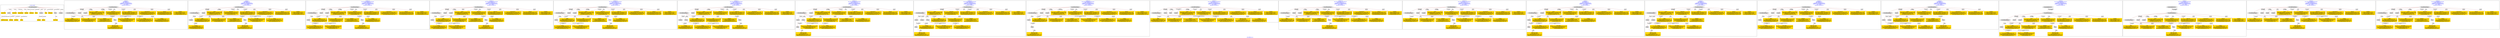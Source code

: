 digraph n0 {
fontcolor="blue"
remincross="true"
label="s28-wildlife-art.csv"
subgraph cluster_0 {
label="1-correct model"
n2[style="filled",color="white",fillcolor="lightgray",label="CulturalHeritageObject1"];
n3[shape="plaintext",style="filled",fillcolor="gold",label="Create Date"];
n4[style="filled",color="white",fillcolor="lightgray",label="Person1"];
n5[shape="plaintext",style="filled",fillcolor="gold",label="Description"];
n6[shape="plaintext",style="filled",fillcolor="gold",label="Measurements"];
n7[shape="plaintext",style="filled",fillcolor="gold",label="Materials"];
n8[shape="plaintext",style="filled",fillcolor="gold",label="Credit Line"];
n9[shape="plaintext",style="filled",fillcolor="gold",label="Owner"];
n10[style="filled",color="white",fillcolor="lightgray",label="Concept1"];
n11[shape="plaintext",style="filled",fillcolor="gold",label="Title"];
n12[shape="plaintext",style="filled",fillcolor="gold",label="ID Number"];
n13[style="filled",color="white",fillcolor="lightgray",label="Place1"];
n14[style="filled",color="white",fillcolor="lightgray",label="Concept2"];
n15[shape="plaintext",style="filled",fillcolor="gold",label="Maker Bio Country"];
n16[shape="plaintext",style="filled",fillcolor="gold",label="birthDate"];
n17[shape="plaintext",style="filled",fillcolor="gold",label="deathDate"];
n18[shape="plaintext",style="filled",fillcolor="gold",label="Maker"];
n19[shape="plaintext",style="filled",fillcolor="gold",label="Place Made"];
n20[shape="plaintext",style="filled",fillcolor="gold",label="Category"];
n21[shape="plaintext",style="filled",fillcolor="gold",label="Option1"];
}
subgraph cluster_1 {
label="candidate 0\nlink coherence:1.0\nnode coherence:1.0\nconfidence:0.4230186133700762\nmapping score:0.576903640354128\ncost:16.99974\n-precision:0.29-recall:0.26"
n23[style="filled",color="white",fillcolor="lightgray",label="CulturalHeritageObject1"];
n24[style="filled",color="white",fillcolor="lightgray",label="CulturalHeritageObject2"];
n25[style="filled",color="white",fillcolor="lightgray",label="Person1"];
n26[style="filled",color="white",fillcolor="lightgray",label="Concept1"];
n27[style="filled",color="white",fillcolor="lightgray",label="Place1"];
n28[shape="plaintext",style="filled",fillcolor="gold",label="Place Made\n[Person,countryAssociatedWithThePerson,0.338]\n[Person,biographicalInformation,0.321]\n[CulturalHeritageObject,title,0.18]\n[Concept,prefLabel,0.161]"];
n29[shape="plaintext",style="filled",fillcolor="gold",label="Owner\n[CulturalHeritageObject,provenance,0.479]\n[CulturalHeritageObject,rightsHolder,0.287]\n[WebResource,classLink,0.126]\n[CulturalHeritageObject,title,0.108]"];
n30[shape="plaintext",style="filled",fillcolor="gold",label="Maker\n[Person,nameOfThePerson,0.44]\n[CulturalHeritageObject,provenance,0.239]\n[CulturalHeritageObject,description,0.169]\n[CulturalHeritageObject,title,0.153]"];
n31[shape="plaintext",style="filled",fillcolor="gold",label="Category\n[Concept,prefLabel,0.464]\n[Person,biographicalInformation,0.256]\n[CulturalHeritageObject,description,0.171]\n[CulturalHeritageObject,title,0.109]"];
n32[shape="plaintext",style="filled",fillcolor="gold",label="Option1\n[CulturalHeritageObject,title,0.334]\n[Person,countryAssociatedWithThePerson,0.259]\n[CulturalHeritageObject,description,0.252]\n[Person,nameOfThePerson,0.155]"];
n33[shape="plaintext",style="filled",fillcolor="gold",label="Description\n[CulturalHeritageObject,description,0.431]\n[CulturalHeritageObject,title,0.292]\n[Person,biographicalInformation,0.216]\n[Concept,prefLabel,0.061]"];
n34[shape="plaintext",style="filled",fillcolor="gold",label="Credit Line\n[CulturalHeritageObject,provenance,0.571]\n[CulturalHeritageObject,rightsHolder,0.179]\n[CulturalHeritageObject,description,0.131]\n[Person,biographicalInformation,0.119]"];
n35[shape="plaintext",style="filled",fillcolor="gold",label="Title\n[CulturalHeritageObject,description,0.366]\n[CulturalHeritageObject,title,0.227]\n[Person,biographicalInformation,0.221]\n[Concept,prefLabel,0.185]"];
n36[shape="plaintext",style="filled",fillcolor="gold",label="Maker Bio Country\n[Place,label,0.636]\n[Concept,prefLabel,0.155]\n[CulturalHeritageObject,provenance,0.127]\n[Person,biographicalInformation,0.082]"];
n37[shape="plaintext",style="filled",fillcolor="gold",label="Measurements\n[CulturalHeritageObject,extent,0.549]\n[CulturalHeritageObject,accessionNumber,0.227]\n[CulturalHeritageObject,description,0.118]\n[CulturalHeritageObject,title,0.106]"];
n38[shape="plaintext",style="filled",fillcolor="gold",label="deathDate\n[CulturalHeritageObject,created,0.473]\n[Person,dateOfDeath,0.396]\n[CulturalHeritageObject,title,0.082]\n[CulturalHeritageObject,provenance,0.05]"];
n39[shape="plaintext",style="filled",fillcolor="gold",label="Materials\n[CulturalHeritageObject,medium,0.767]\n[Person,biographicalInformation,0.093]\n[CulturalHeritageObject,description,0.088]\n[CulturalHeritageObject,extent,0.053]"];
n40[shape="plaintext",style="filled",fillcolor="gold",label="birthDate\n[Person,dateOfDeath,0.331]\n[CulturalHeritageObject,created,0.311]\n[Person,dateOfBirth,0.295]\n[CulturalHeritageObject,title,0.063]"];
}
subgraph cluster_2 {
label="candidate 1\nlink coherence:1.0\nnode coherence:1.0\nconfidence:0.4230186133700762\nmapping score:0.576903640354128\ncost:16.99979\n-precision:0.29-recall:0.26"
n42[style="filled",color="white",fillcolor="lightgray",label="CulturalHeritageObject1"];
n43[style="filled",color="white",fillcolor="lightgray",label="CulturalHeritageObject2"];
n44[style="filled",color="white",fillcolor="lightgray",label="Person1"];
n45[style="filled",color="white",fillcolor="lightgray",label="Concept2"];
n46[style="filled",color="white",fillcolor="lightgray",label="Place1"];
n47[shape="plaintext",style="filled",fillcolor="gold",label="Place Made\n[Person,countryAssociatedWithThePerson,0.338]\n[Person,biographicalInformation,0.321]\n[CulturalHeritageObject,title,0.18]\n[Concept,prefLabel,0.161]"];
n48[shape="plaintext",style="filled",fillcolor="gold",label="Owner\n[CulturalHeritageObject,provenance,0.479]\n[CulturalHeritageObject,rightsHolder,0.287]\n[WebResource,classLink,0.126]\n[CulturalHeritageObject,title,0.108]"];
n49[shape="plaintext",style="filled",fillcolor="gold",label="Maker\n[Person,nameOfThePerson,0.44]\n[CulturalHeritageObject,provenance,0.239]\n[CulturalHeritageObject,description,0.169]\n[CulturalHeritageObject,title,0.153]"];
n50[shape="plaintext",style="filled",fillcolor="gold",label="Category\n[Concept,prefLabel,0.464]\n[Person,biographicalInformation,0.256]\n[CulturalHeritageObject,description,0.171]\n[CulturalHeritageObject,title,0.109]"];
n51[shape="plaintext",style="filled",fillcolor="gold",label="Option1\n[CulturalHeritageObject,title,0.334]\n[Person,countryAssociatedWithThePerson,0.259]\n[CulturalHeritageObject,description,0.252]\n[Person,nameOfThePerson,0.155]"];
n52[shape="plaintext",style="filled",fillcolor="gold",label="Description\n[CulturalHeritageObject,description,0.431]\n[CulturalHeritageObject,title,0.292]\n[Person,biographicalInformation,0.216]\n[Concept,prefLabel,0.061]"];
n53[shape="plaintext",style="filled",fillcolor="gold",label="Credit Line\n[CulturalHeritageObject,provenance,0.571]\n[CulturalHeritageObject,rightsHolder,0.179]\n[CulturalHeritageObject,description,0.131]\n[Person,biographicalInformation,0.119]"];
n54[shape="plaintext",style="filled",fillcolor="gold",label="Title\n[CulturalHeritageObject,description,0.366]\n[CulturalHeritageObject,title,0.227]\n[Person,biographicalInformation,0.221]\n[Concept,prefLabel,0.185]"];
n55[shape="plaintext",style="filled",fillcolor="gold",label="Maker Bio Country\n[Place,label,0.636]\n[Concept,prefLabel,0.155]\n[CulturalHeritageObject,provenance,0.127]\n[Person,biographicalInformation,0.082]"];
n56[shape="plaintext",style="filled",fillcolor="gold",label="Measurements\n[CulturalHeritageObject,extent,0.549]\n[CulturalHeritageObject,accessionNumber,0.227]\n[CulturalHeritageObject,description,0.118]\n[CulturalHeritageObject,title,0.106]"];
n57[shape="plaintext",style="filled",fillcolor="gold",label="deathDate\n[CulturalHeritageObject,created,0.473]\n[Person,dateOfDeath,0.396]\n[CulturalHeritageObject,title,0.082]\n[CulturalHeritageObject,provenance,0.05]"];
n58[shape="plaintext",style="filled",fillcolor="gold",label="Materials\n[CulturalHeritageObject,medium,0.767]\n[Person,biographicalInformation,0.093]\n[CulturalHeritageObject,description,0.088]\n[CulturalHeritageObject,extent,0.053]"];
n59[shape="plaintext",style="filled",fillcolor="gold",label="birthDate\n[Person,dateOfDeath,0.331]\n[CulturalHeritageObject,created,0.311]\n[Person,dateOfBirth,0.295]\n[CulturalHeritageObject,title,0.063]"];
}
subgraph cluster_3 {
label="candidate 10\nlink coherence:0.9444444444444444\nnode coherence:1.0\nconfidence:0.4230186133700762\nmapping score:0.576903640354128\ncost:17.99978\n-precision:0.28-recall:0.26"
n61[style="filled",color="white",fillcolor="lightgray",label="CulturalHeritageObject1"];
n62[style="filled",color="white",fillcolor="lightgray",label="CulturalHeritageObject2"];
n63[style="filled",color="white",fillcolor="lightgray",label="Person1"];
n64[style="filled",color="white",fillcolor="lightgray",label="Concept2"];
n65[style="filled",color="white",fillcolor="lightgray",label="Person2"];
n66[style="filled",color="white",fillcolor="lightgray",label="Place1"];
n67[shape="plaintext",style="filled",fillcolor="gold",label="Owner\n[CulturalHeritageObject,provenance,0.479]\n[CulturalHeritageObject,rightsHolder,0.287]\n[WebResource,classLink,0.126]\n[CulturalHeritageObject,title,0.108]"];
n68[shape="plaintext",style="filled",fillcolor="gold",label="Maker\n[Person,nameOfThePerson,0.44]\n[CulturalHeritageObject,provenance,0.239]\n[CulturalHeritageObject,description,0.169]\n[CulturalHeritageObject,title,0.153]"];
n69[shape="plaintext",style="filled",fillcolor="gold",label="Option1\n[CulturalHeritageObject,title,0.334]\n[Person,countryAssociatedWithThePerson,0.259]\n[CulturalHeritageObject,description,0.252]\n[Person,nameOfThePerson,0.155]"];
n70[shape="plaintext",style="filled",fillcolor="gold",label="Category\n[Concept,prefLabel,0.464]\n[Person,biographicalInformation,0.256]\n[CulturalHeritageObject,description,0.171]\n[CulturalHeritageObject,title,0.109]"];
n71[shape="plaintext",style="filled",fillcolor="gold",label="Description\n[CulturalHeritageObject,description,0.431]\n[CulturalHeritageObject,title,0.292]\n[Person,biographicalInformation,0.216]\n[Concept,prefLabel,0.061]"];
n72[shape="plaintext",style="filled",fillcolor="gold",label="Credit Line\n[CulturalHeritageObject,provenance,0.571]\n[CulturalHeritageObject,rightsHolder,0.179]\n[CulturalHeritageObject,description,0.131]\n[Person,biographicalInformation,0.119]"];
n73[shape="plaintext",style="filled",fillcolor="gold",label="Title\n[CulturalHeritageObject,description,0.366]\n[CulturalHeritageObject,title,0.227]\n[Person,biographicalInformation,0.221]\n[Concept,prefLabel,0.185]"];
n74[shape="plaintext",style="filled",fillcolor="gold",label="Maker Bio Country\n[Place,label,0.636]\n[Concept,prefLabel,0.155]\n[CulturalHeritageObject,provenance,0.127]\n[Person,biographicalInformation,0.082]"];
n75[shape="plaintext",style="filled",fillcolor="gold",label="Measurements\n[CulturalHeritageObject,extent,0.549]\n[CulturalHeritageObject,accessionNumber,0.227]\n[CulturalHeritageObject,description,0.118]\n[CulturalHeritageObject,title,0.106]"];
n76[shape="plaintext",style="filled",fillcolor="gold",label="Place Made\n[Person,countryAssociatedWithThePerson,0.338]\n[Person,biographicalInformation,0.321]\n[CulturalHeritageObject,title,0.18]\n[Concept,prefLabel,0.161]"];
n77[shape="plaintext",style="filled",fillcolor="gold",label="deathDate\n[CulturalHeritageObject,created,0.473]\n[Person,dateOfDeath,0.396]\n[CulturalHeritageObject,title,0.082]\n[CulturalHeritageObject,provenance,0.05]"];
n78[shape="plaintext",style="filled",fillcolor="gold",label="Materials\n[CulturalHeritageObject,medium,0.767]\n[Person,biographicalInformation,0.093]\n[CulturalHeritageObject,description,0.088]\n[CulturalHeritageObject,extent,0.053]"];
n79[shape="plaintext",style="filled",fillcolor="gold",label="birthDate\n[Person,dateOfDeath,0.331]\n[CulturalHeritageObject,created,0.311]\n[Person,dateOfBirth,0.295]\n[CulturalHeritageObject,title,0.063]"];
}
subgraph cluster_4 {
label="candidate 11\nlink coherence:0.9444444444444444\nnode coherence:1.0\nconfidence:0.4230186133700762\nmapping score:0.576903640354128\ncost:17.99979\n-precision:0.33-recall:0.32"
n81[style="filled",color="white",fillcolor="lightgray",label="CulturalHeritageObject1"];
n82[style="filled",color="white",fillcolor="lightgray",label="CulturalHeritageObject2"];
n83[style="filled",color="white",fillcolor="lightgray",label="Person1"];
n84[style="filled",color="white",fillcolor="lightgray",label="Concept2"];
n85[style="filled",color="white",fillcolor="lightgray",label="Person2"];
n86[style="filled",color="white",fillcolor="lightgray",label="Place1"];
n87[shape="plaintext",style="filled",fillcolor="gold",label="Owner\n[CulturalHeritageObject,provenance,0.479]\n[CulturalHeritageObject,rightsHolder,0.287]\n[WebResource,classLink,0.126]\n[CulturalHeritageObject,title,0.108]"];
n88[shape="plaintext",style="filled",fillcolor="gold",label="Maker\n[Person,nameOfThePerson,0.44]\n[CulturalHeritageObject,provenance,0.239]\n[CulturalHeritageObject,description,0.169]\n[CulturalHeritageObject,title,0.153]"];
n89[shape="plaintext",style="filled",fillcolor="gold",label="Option1\n[CulturalHeritageObject,title,0.334]\n[Person,countryAssociatedWithThePerson,0.259]\n[CulturalHeritageObject,description,0.252]\n[Person,nameOfThePerson,0.155]"];
n90[shape="plaintext",style="filled",fillcolor="gold",label="Category\n[Concept,prefLabel,0.464]\n[Person,biographicalInformation,0.256]\n[CulturalHeritageObject,description,0.171]\n[CulturalHeritageObject,title,0.109]"];
n91[shape="plaintext",style="filled",fillcolor="gold",label="Description\n[CulturalHeritageObject,description,0.431]\n[CulturalHeritageObject,title,0.292]\n[Person,biographicalInformation,0.216]\n[Concept,prefLabel,0.061]"];
n92[shape="plaintext",style="filled",fillcolor="gold",label="Credit Line\n[CulturalHeritageObject,provenance,0.571]\n[CulturalHeritageObject,rightsHolder,0.179]\n[CulturalHeritageObject,description,0.131]\n[Person,biographicalInformation,0.119]"];
n93[shape="plaintext",style="filled",fillcolor="gold",label="Title\n[CulturalHeritageObject,description,0.366]\n[CulturalHeritageObject,title,0.227]\n[Person,biographicalInformation,0.221]\n[Concept,prefLabel,0.185]"];
n94[shape="plaintext",style="filled",fillcolor="gold",label="Maker Bio Country\n[Place,label,0.636]\n[Concept,prefLabel,0.155]\n[CulturalHeritageObject,provenance,0.127]\n[Person,biographicalInformation,0.082]"];
n95[shape="plaintext",style="filled",fillcolor="gold",label="Measurements\n[CulturalHeritageObject,extent,0.549]\n[CulturalHeritageObject,accessionNumber,0.227]\n[CulturalHeritageObject,description,0.118]\n[CulturalHeritageObject,title,0.106]"];
n96[shape="plaintext",style="filled",fillcolor="gold",label="Place Made\n[Person,countryAssociatedWithThePerson,0.338]\n[Person,biographicalInformation,0.321]\n[CulturalHeritageObject,title,0.18]\n[Concept,prefLabel,0.161]"];
n97[shape="plaintext",style="filled",fillcolor="gold",label="deathDate\n[CulturalHeritageObject,created,0.473]\n[Person,dateOfDeath,0.396]\n[CulturalHeritageObject,title,0.082]\n[CulturalHeritageObject,provenance,0.05]"];
n98[shape="plaintext",style="filled",fillcolor="gold",label="Materials\n[CulturalHeritageObject,medium,0.767]\n[Person,biographicalInformation,0.093]\n[CulturalHeritageObject,description,0.088]\n[CulturalHeritageObject,extent,0.053]"];
n99[shape="plaintext",style="filled",fillcolor="gold",label="birthDate\n[Person,dateOfDeath,0.331]\n[CulturalHeritageObject,created,0.311]\n[Person,dateOfBirth,0.295]\n[CulturalHeritageObject,title,0.063]"];
}
subgraph cluster_5 {
label="candidate 12\nlink coherence:0.9444444444444444\nnode coherence:1.0\nconfidence:0.4230186133700762\nmapping score:0.576903640354128\ncost:116.99974\n-precision:0.28-recall:0.26"
n101[style="filled",color="white",fillcolor="lightgray",label="CulturalHeritageObject1"];
n102[style="filled",color="white",fillcolor="lightgray",label="CulturalHeritageObject2"];
n103[style="filled",color="white",fillcolor="lightgray",label="Person1"];
n104[style="filled",color="white",fillcolor="lightgray",label="Concept1"];
n105[style="filled",color="white",fillcolor="lightgray",label="Place2"];
n106[style="filled",color="white",fillcolor="lightgray",label="Person2"];
n107[shape="plaintext",style="filled",fillcolor="gold",label="Owner\n[CulturalHeritageObject,provenance,0.479]\n[CulturalHeritageObject,rightsHolder,0.287]\n[WebResource,classLink,0.126]\n[CulturalHeritageObject,title,0.108]"];
n108[shape="plaintext",style="filled",fillcolor="gold",label="Maker\n[Person,nameOfThePerson,0.44]\n[CulturalHeritageObject,provenance,0.239]\n[CulturalHeritageObject,description,0.169]\n[CulturalHeritageObject,title,0.153]"];
n109[shape="plaintext",style="filled",fillcolor="gold",label="Category\n[Concept,prefLabel,0.464]\n[Person,biographicalInformation,0.256]\n[CulturalHeritageObject,description,0.171]\n[CulturalHeritageObject,title,0.109]"];
n110[shape="plaintext",style="filled",fillcolor="gold",label="Option1\n[CulturalHeritageObject,title,0.334]\n[Person,countryAssociatedWithThePerson,0.259]\n[CulturalHeritageObject,description,0.252]\n[Person,nameOfThePerson,0.155]"];
n111[shape="plaintext",style="filled",fillcolor="gold",label="Description\n[CulturalHeritageObject,description,0.431]\n[CulturalHeritageObject,title,0.292]\n[Person,biographicalInformation,0.216]\n[Concept,prefLabel,0.061]"];
n112[shape="plaintext",style="filled",fillcolor="gold",label="Credit Line\n[CulturalHeritageObject,provenance,0.571]\n[CulturalHeritageObject,rightsHolder,0.179]\n[CulturalHeritageObject,description,0.131]\n[Person,biographicalInformation,0.119]"];
n113[shape="plaintext",style="filled",fillcolor="gold",label="Title\n[CulturalHeritageObject,description,0.366]\n[CulturalHeritageObject,title,0.227]\n[Person,biographicalInformation,0.221]\n[Concept,prefLabel,0.185]"];
n114[shape="plaintext",style="filled",fillcolor="gold",label="Maker Bio Country\n[Place,label,0.636]\n[Concept,prefLabel,0.155]\n[CulturalHeritageObject,provenance,0.127]\n[Person,biographicalInformation,0.082]"];
n115[shape="plaintext",style="filled",fillcolor="gold",label="Measurements\n[CulturalHeritageObject,extent,0.549]\n[CulturalHeritageObject,accessionNumber,0.227]\n[CulturalHeritageObject,description,0.118]\n[CulturalHeritageObject,title,0.106]"];
n116[shape="plaintext",style="filled",fillcolor="gold",label="Place Made\n[Person,countryAssociatedWithThePerson,0.338]\n[Person,biographicalInformation,0.321]\n[CulturalHeritageObject,title,0.18]\n[Concept,prefLabel,0.161]"];
n117[shape="plaintext",style="filled",fillcolor="gold",label="deathDate\n[CulturalHeritageObject,created,0.473]\n[Person,dateOfDeath,0.396]\n[CulturalHeritageObject,title,0.082]\n[CulturalHeritageObject,provenance,0.05]"];
n118[shape="plaintext",style="filled",fillcolor="gold",label="Materials\n[CulturalHeritageObject,medium,0.767]\n[Person,biographicalInformation,0.093]\n[CulturalHeritageObject,description,0.088]\n[CulturalHeritageObject,extent,0.053]"];
n119[shape="plaintext",style="filled",fillcolor="gold",label="birthDate\n[Person,dateOfDeath,0.331]\n[CulturalHeritageObject,created,0.311]\n[Person,dateOfBirth,0.295]\n[CulturalHeritageObject,title,0.063]"];
}
subgraph cluster_6 {
label="candidate 13\nlink coherence:0.9444444444444444\nnode coherence:1.0\nconfidence:0.4230186133700762\nmapping score:0.576903640354128\ncost:116.99979\n-precision:0.28-recall:0.26"
n121[style="filled",color="white",fillcolor="lightgray",label="CulturalHeritageObject1"];
n122[style="filled",color="white",fillcolor="lightgray",label="CulturalHeritageObject2"];
n123[style="filled",color="white",fillcolor="lightgray",label="Person1"];
n124[style="filled",color="white",fillcolor="lightgray",label="Concept2"];
n125[style="filled",color="white",fillcolor="lightgray",label="Place2"];
n126[style="filled",color="white",fillcolor="lightgray",label="Person2"];
n127[shape="plaintext",style="filled",fillcolor="gold",label="Owner\n[CulturalHeritageObject,provenance,0.479]\n[CulturalHeritageObject,rightsHolder,0.287]\n[WebResource,classLink,0.126]\n[CulturalHeritageObject,title,0.108]"];
n128[shape="plaintext",style="filled",fillcolor="gold",label="Maker\n[Person,nameOfThePerson,0.44]\n[CulturalHeritageObject,provenance,0.239]\n[CulturalHeritageObject,description,0.169]\n[CulturalHeritageObject,title,0.153]"];
n129[shape="plaintext",style="filled",fillcolor="gold",label="Option1\n[CulturalHeritageObject,title,0.334]\n[Person,countryAssociatedWithThePerson,0.259]\n[CulturalHeritageObject,description,0.252]\n[Person,nameOfThePerson,0.155]"];
n130[shape="plaintext",style="filled",fillcolor="gold",label="Category\n[Concept,prefLabel,0.464]\n[Person,biographicalInformation,0.256]\n[CulturalHeritageObject,description,0.171]\n[CulturalHeritageObject,title,0.109]"];
n131[shape="plaintext",style="filled",fillcolor="gold",label="Description\n[CulturalHeritageObject,description,0.431]\n[CulturalHeritageObject,title,0.292]\n[Person,biographicalInformation,0.216]\n[Concept,prefLabel,0.061]"];
n132[shape="plaintext",style="filled",fillcolor="gold",label="Credit Line\n[CulturalHeritageObject,provenance,0.571]\n[CulturalHeritageObject,rightsHolder,0.179]\n[CulturalHeritageObject,description,0.131]\n[Person,biographicalInformation,0.119]"];
n133[shape="plaintext",style="filled",fillcolor="gold",label="Title\n[CulturalHeritageObject,description,0.366]\n[CulturalHeritageObject,title,0.227]\n[Person,biographicalInformation,0.221]\n[Concept,prefLabel,0.185]"];
n134[shape="plaintext",style="filled",fillcolor="gold",label="Maker Bio Country\n[Place,label,0.636]\n[Concept,prefLabel,0.155]\n[CulturalHeritageObject,provenance,0.127]\n[Person,biographicalInformation,0.082]"];
n135[shape="plaintext",style="filled",fillcolor="gold",label="Measurements\n[CulturalHeritageObject,extent,0.549]\n[CulturalHeritageObject,accessionNumber,0.227]\n[CulturalHeritageObject,description,0.118]\n[CulturalHeritageObject,title,0.106]"];
n136[shape="plaintext",style="filled",fillcolor="gold",label="Place Made\n[Person,countryAssociatedWithThePerson,0.338]\n[Person,biographicalInformation,0.321]\n[CulturalHeritageObject,title,0.18]\n[Concept,prefLabel,0.161]"];
n137[shape="plaintext",style="filled",fillcolor="gold",label="deathDate\n[CulturalHeritageObject,created,0.473]\n[Person,dateOfDeath,0.396]\n[CulturalHeritageObject,title,0.082]\n[CulturalHeritageObject,provenance,0.05]"];
n138[shape="plaintext",style="filled",fillcolor="gold",label="Materials\n[CulturalHeritageObject,medium,0.767]\n[Person,biographicalInformation,0.093]\n[CulturalHeritageObject,description,0.088]\n[CulturalHeritageObject,extent,0.053]"];
n139[shape="plaintext",style="filled",fillcolor="gold",label="birthDate\n[Person,dateOfDeath,0.331]\n[CulturalHeritageObject,created,0.311]\n[Person,dateOfBirth,0.295]\n[CulturalHeritageObject,title,0.063]"];
}
subgraph cluster_7 {
label="candidate 14\nlink coherence:0.9444444444444444\nnode coherence:1.0\nconfidence:0.4230186133700762\nmapping score:0.576903640354128\ncost:116.99992\n-precision:0.22-recall:0.21"
n141[style="filled",color="white",fillcolor="lightgray",label="CulturalHeritageObject1"];
n142[style="filled",color="white",fillcolor="lightgray",label="CulturalHeritageObject2"];
n143[style="filled",color="white",fillcolor="lightgray",label="Concept1"];
n144[style="filled",color="white",fillcolor="lightgray",label="Person2"];
n145[style="filled",color="white",fillcolor="lightgray",label="Place3"];
n146[style="filled",color="white",fillcolor="lightgray",label="Person1"];
n147[shape="plaintext",style="filled",fillcolor="gold",label="Place Made\n[Person,countryAssociatedWithThePerson,0.338]\n[Person,biographicalInformation,0.321]\n[CulturalHeritageObject,title,0.18]\n[Concept,prefLabel,0.161]"];
n148[shape="plaintext",style="filled",fillcolor="gold",label="Owner\n[CulturalHeritageObject,provenance,0.479]\n[CulturalHeritageObject,rightsHolder,0.287]\n[WebResource,classLink,0.126]\n[CulturalHeritageObject,title,0.108]"];
n149[shape="plaintext",style="filled",fillcolor="gold",label="Maker\n[Person,nameOfThePerson,0.44]\n[CulturalHeritageObject,provenance,0.239]\n[CulturalHeritageObject,description,0.169]\n[CulturalHeritageObject,title,0.153]"];
n150[shape="plaintext",style="filled",fillcolor="gold",label="Category\n[Concept,prefLabel,0.464]\n[Person,biographicalInformation,0.256]\n[CulturalHeritageObject,description,0.171]\n[CulturalHeritageObject,title,0.109]"];
n151[shape="plaintext",style="filled",fillcolor="gold",label="Option1\n[CulturalHeritageObject,title,0.334]\n[Person,countryAssociatedWithThePerson,0.259]\n[CulturalHeritageObject,description,0.252]\n[Person,nameOfThePerson,0.155]"];
n152[shape="plaintext",style="filled",fillcolor="gold",label="Maker Bio Country\n[Place,label,0.636]\n[Concept,prefLabel,0.155]\n[CulturalHeritageObject,provenance,0.127]\n[Person,biographicalInformation,0.082]"];
n153[shape="plaintext",style="filled",fillcolor="gold",label="Description\n[CulturalHeritageObject,description,0.431]\n[CulturalHeritageObject,title,0.292]\n[Person,biographicalInformation,0.216]\n[Concept,prefLabel,0.061]"];
n154[shape="plaintext",style="filled",fillcolor="gold",label="Credit Line\n[CulturalHeritageObject,provenance,0.571]\n[CulturalHeritageObject,rightsHolder,0.179]\n[CulturalHeritageObject,description,0.131]\n[Person,biographicalInformation,0.119]"];
n155[shape="plaintext",style="filled",fillcolor="gold",label="Title\n[CulturalHeritageObject,description,0.366]\n[CulturalHeritageObject,title,0.227]\n[Person,biographicalInformation,0.221]\n[Concept,prefLabel,0.185]"];
n156[shape="plaintext",style="filled",fillcolor="gold",label="Measurements\n[CulturalHeritageObject,extent,0.549]\n[CulturalHeritageObject,accessionNumber,0.227]\n[CulturalHeritageObject,description,0.118]\n[CulturalHeritageObject,title,0.106]"];
n157[shape="plaintext",style="filled",fillcolor="gold",label="deathDate\n[CulturalHeritageObject,created,0.473]\n[Person,dateOfDeath,0.396]\n[CulturalHeritageObject,title,0.082]\n[CulturalHeritageObject,provenance,0.05]"];
n158[shape="plaintext",style="filled",fillcolor="gold",label="Materials\n[CulturalHeritageObject,medium,0.767]\n[Person,biographicalInformation,0.093]\n[CulturalHeritageObject,description,0.088]\n[CulturalHeritageObject,extent,0.053]"];
n159[shape="plaintext",style="filled",fillcolor="gold",label="birthDate\n[Person,dateOfDeath,0.331]\n[CulturalHeritageObject,created,0.311]\n[Person,dateOfBirth,0.295]\n[CulturalHeritageObject,title,0.063]"];
}
subgraph cluster_8 {
label="candidate 15\nlink coherence:0.9444444444444444\nnode coherence:1.0\nconfidence:0.4230186133700762\nmapping score:0.576903640354128\ncost:116.99997\n-precision:0.22-recall:0.21"
n161[style="filled",color="white",fillcolor="lightgray",label="CulturalHeritageObject1"];
n162[style="filled",color="white",fillcolor="lightgray",label="CulturalHeritageObject2"];
n163[style="filled",color="white",fillcolor="lightgray",label="Person2"];
n164[style="filled",color="white",fillcolor="lightgray",label="Concept2"];
n165[style="filled",color="white",fillcolor="lightgray",label="Place3"];
n166[style="filled",color="white",fillcolor="lightgray",label="Person1"];
n167[shape="plaintext",style="filled",fillcolor="gold",label="Place Made\n[Person,countryAssociatedWithThePerson,0.338]\n[Person,biographicalInformation,0.321]\n[CulturalHeritageObject,title,0.18]\n[Concept,prefLabel,0.161]"];
n168[shape="plaintext",style="filled",fillcolor="gold",label="Owner\n[CulturalHeritageObject,provenance,0.479]\n[CulturalHeritageObject,rightsHolder,0.287]\n[WebResource,classLink,0.126]\n[CulturalHeritageObject,title,0.108]"];
n169[shape="plaintext",style="filled",fillcolor="gold",label="Maker\n[Person,nameOfThePerson,0.44]\n[CulturalHeritageObject,provenance,0.239]\n[CulturalHeritageObject,description,0.169]\n[CulturalHeritageObject,title,0.153]"];
n170[shape="plaintext",style="filled",fillcolor="gold",label="Category\n[Concept,prefLabel,0.464]\n[Person,biographicalInformation,0.256]\n[CulturalHeritageObject,description,0.171]\n[CulturalHeritageObject,title,0.109]"];
n171[shape="plaintext",style="filled",fillcolor="gold",label="Option1\n[CulturalHeritageObject,title,0.334]\n[Person,countryAssociatedWithThePerson,0.259]\n[CulturalHeritageObject,description,0.252]\n[Person,nameOfThePerson,0.155]"];
n172[shape="plaintext",style="filled",fillcolor="gold",label="Maker Bio Country\n[Place,label,0.636]\n[Concept,prefLabel,0.155]\n[CulturalHeritageObject,provenance,0.127]\n[Person,biographicalInformation,0.082]"];
n173[shape="plaintext",style="filled",fillcolor="gold",label="Description\n[CulturalHeritageObject,description,0.431]\n[CulturalHeritageObject,title,0.292]\n[Person,biographicalInformation,0.216]\n[Concept,prefLabel,0.061]"];
n174[shape="plaintext",style="filled",fillcolor="gold",label="Credit Line\n[CulturalHeritageObject,provenance,0.571]\n[CulturalHeritageObject,rightsHolder,0.179]\n[CulturalHeritageObject,description,0.131]\n[Person,biographicalInformation,0.119]"];
n175[shape="plaintext",style="filled",fillcolor="gold",label="Title\n[CulturalHeritageObject,description,0.366]\n[CulturalHeritageObject,title,0.227]\n[Person,biographicalInformation,0.221]\n[Concept,prefLabel,0.185]"];
n176[shape="plaintext",style="filled",fillcolor="gold",label="Measurements\n[CulturalHeritageObject,extent,0.549]\n[CulturalHeritageObject,accessionNumber,0.227]\n[CulturalHeritageObject,description,0.118]\n[CulturalHeritageObject,title,0.106]"];
n177[shape="plaintext",style="filled",fillcolor="gold",label="deathDate\n[CulturalHeritageObject,created,0.473]\n[Person,dateOfDeath,0.396]\n[CulturalHeritageObject,title,0.082]\n[CulturalHeritageObject,provenance,0.05]"];
n178[shape="plaintext",style="filled",fillcolor="gold",label="Materials\n[CulturalHeritageObject,medium,0.767]\n[Person,biographicalInformation,0.093]\n[CulturalHeritageObject,description,0.088]\n[CulturalHeritageObject,extent,0.053]"];
n179[shape="plaintext",style="filled",fillcolor="gold",label="birthDate\n[Person,dateOfDeath,0.331]\n[CulturalHeritageObject,created,0.311]\n[Person,dateOfBirth,0.295]\n[CulturalHeritageObject,title,0.063]"];
}
subgraph cluster_9 {
label="candidate 16\nlink coherence:0.9444444444444444\nnode coherence:1.0\nconfidence:0.4230186133700762\nmapping score:0.576903640354128\ncost:117.009792\n-precision:0.28-recall:0.26"
n181[style="filled",color="white",fillcolor="lightgray",label="CulturalHeritageObject1"];
n182[style="filled",color="white",fillcolor="lightgray",label="CulturalHeritageObject2"];
n183[style="filled",color="white",fillcolor="lightgray",label="Person1"];
n184[style="filled",color="white",fillcolor="lightgray",label="Person2"];
n185[style="filled",color="white",fillcolor="lightgray",label="Place3"];
n186[style="filled",color="white",fillcolor="lightgray",label="Concept1"];
n187[shape="plaintext",style="filled",fillcolor="gold",label="Place Made\n[Person,countryAssociatedWithThePerson,0.338]\n[Person,biographicalInformation,0.321]\n[CulturalHeritageObject,title,0.18]\n[Concept,prefLabel,0.161]"];
n188[shape="plaintext",style="filled",fillcolor="gold",label="Owner\n[CulturalHeritageObject,provenance,0.479]\n[CulturalHeritageObject,rightsHolder,0.287]\n[WebResource,classLink,0.126]\n[CulturalHeritageObject,title,0.108]"];
n189[shape="plaintext",style="filled",fillcolor="gold",label="Maker\n[Person,nameOfThePerson,0.44]\n[CulturalHeritageObject,provenance,0.239]\n[CulturalHeritageObject,description,0.169]\n[CulturalHeritageObject,title,0.153]"];
n190[shape="plaintext",style="filled",fillcolor="gold",label="Category\n[Concept,prefLabel,0.464]\n[Person,biographicalInformation,0.256]\n[CulturalHeritageObject,description,0.171]\n[CulturalHeritageObject,title,0.109]"];
n191[shape="plaintext",style="filled",fillcolor="gold",label="Option1\n[CulturalHeritageObject,title,0.334]\n[Person,countryAssociatedWithThePerson,0.259]\n[CulturalHeritageObject,description,0.252]\n[Person,nameOfThePerson,0.155]"];
n192[shape="plaintext",style="filled",fillcolor="gold",label="Maker Bio Country\n[Place,label,0.636]\n[Concept,prefLabel,0.155]\n[CulturalHeritageObject,provenance,0.127]\n[Person,biographicalInformation,0.082]"];
n193[shape="plaintext",style="filled",fillcolor="gold",label="Description\n[CulturalHeritageObject,description,0.431]\n[CulturalHeritageObject,title,0.292]\n[Person,biographicalInformation,0.216]\n[Concept,prefLabel,0.061]"];
n194[shape="plaintext",style="filled",fillcolor="gold",label="Credit Line\n[CulturalHeritageObject,provenance,0.571]\n[CulturalHeritageObject,rightsHolder,0.179]\n[CulturalHeritageObject,description,0.131]\n[Person,biographicalInformation,0.119]"];
n195[shape="plaintext",style="filled",fillcolor="gold",label="Title\n[CulturalHeritageObject,description,0.366]\n[CulturalHeritageObject,title,0.227]\n[Person,biographicalInformation,0.221]\n[Concept,prefLabel,0.185]"];
n196[shape="plaintext",style="filled",fillcolor="gold",label="Measurements\n[CulturalHeritageObject,extent,0.549]\n[CulturalHeritageObject,accessionNumber,0.227]\n[CulturalHeritageObject,description,0.118]\n[CulturalHeritageObject,title,0.106]"];
n197[shape="plaintext",style="filled",fillcolor="gold",label="deathDate\n[CulturalHeritageObject,created,0.473]\n[Person,dateOfDeath,0.396]\n[CulturalHeritageObject,title,0.082]\n[CulturalHeritageObject,provenance,0.05]"];
n198[shape="plaintext",style="filled",fillcolor="gold",label="Materials\n[CulturalHeritageObject,medium,0.767]\n[Person,biographicalInformation,0.093]\n[CulturalHeritageObject,description,0.088]\n[CulturalHeritageObject,extent,0.053]"];
n199[shape="plaintext",style="filled",fillcolor="gold",label="birthDate\n[Person,dateOfDeath,0.331]\n[CulturalHeritageObject,created,0.311]\n[Person,dateOfBirth,0.295]\n[CulturalHeritageObject,title,0.063]"];
}
subgraph cluster_10 {
label="candidate 17\nlink coherence:0.9411764705882353\nnode coherence:1.0\nconfidence:0.4230186133700762\nmapping score:0.576903640354128\ncost:16.99974\n-precision:0.35-recall:0.32"
n201[style="filled",color="white",fillcolor="lightgray",label="CulturalHeritageObject1"];
n202[style="filled",color="white",fillcolor="lightgray",label="CulturalHeritageObject2"];
n203[style="filled",color="white",fillcolor="lightgray",label="Person1"];
n204[style="filled",color="white",fillcolor="lightgray",label="Place1"];
n205[style="filled",color="white",fillcolor="lightgray",label="Concept1"];
n206[shape="plaintext",style="filled",fillcolor="gold",label="Place Made\n[Person,countryAssociatedWithThePerson,0.338]\n[Person,biographicalInformation,0.321]\n[CulturalHeritageObject,title,0.18]\n[Concept,prefLabel,0.161]"];
n207[shape="plaintext",style="filled",fillcolor="gold",label="Owner\n[CulturalHeritageObject,provenance,0.479]\n[CulturalHeritageObject,rightsHolder,0.287]\n[WebResource,classLink,0.126]\n[CulturalHeritageObject,title,0.108]"];
n208[shape="plaintext",style="filled",fillcolor="gold",label="Maker\n[Person,nameOfThePerson,0.44]\n[CulturalHeritageObject,provenance,0.239]\n[CulturalHeritageObject,description,0.169]\n[CulturalHeritageObject,title,0.153]"];
n209[shape="plaintext",style="filled",fillcolor="gold",label="Category\n[Concept,prefLabel,0.464]\n[Person,biographicalInformation,0.256]\n[CulturalHeritageObject,description,0.171]\n[CulturalHeritageObject,title,0.109]"];
n210[shape="plaintext",style="filled",fillcolor="gold",label="Option1\n[CulturalHeritageObject,title,0.334]\n[Person,countryAssociatedWithThePerson,0.259]\n[CulturalHeritageObject,description,0.252]\n[Person,nameOfThePerson,0.155]"];
n211[shape="plaintext",style="filled",fillcolor="gold",label="Description\n[CulturalHeritageObject,description,0.431]\n[CulturalHeritageObject,title,0.292]\n[Person,biographicalInformation,0.216]\n[Concept,prefLabel,0.061]"];
n212[shape="plaintext",style="filled",fillcolor="gold",label="Credit Line\n[CulturalHeritageObject,provenance,0.571]\n[CulturalHeritageObject,rightsHolder,0.179]\n[CulturalHeritageObject,description,0.131]\n[Person,biographicalInformation,0.119]"];
n213[shape="plaintext",style="filled",fillcolor="gold",label="Title\n[CulturalHeritageObject,description,0.366]\n[CulturalHeritageObject,title,0.227]\n[Person,biographicalInformation,0.221]\n[Concept,prefLabel,0.185]"];
n214[shape="plaintext",style="filled",fillcolor="gold",label="Maker Bio Country\n[Place,label,0.636]\n[Concept,prefLabel,0.155]\n[CulturalHeritageObject,provenance,0.127]\n[Person,biographicalInformation,0.082]"];
n215[shape="plaintext",style="filled",fillcolor="gold",label="Measurements\n[CulturalHeritageObject,extent,0.549]\n[CulturalHeritageObject,accessionNumber,0.227]\n[CulturalHeritageObject,description,0.118]\n[CulturalHeritageObject,title,0.106]"];
n216[shape="plaintext",style="filled",fillcolor="gold",label="deathDate\n[CulturalHeritageObject,created,0.473]\n[Person,dateOfDeath,0.396]\n[CulturalHeritageObject,title,0.082]\n[CulturalHeritageObject,provenance,0.05]"];
n217[shape="plaintext",style="filled",fillcolor="gold",label="Materials\n[CulturalHeritageObject,medium,0.767]\n[Person,biographicalInformation,0.093]\n[CulturalHeritageObject,description,0.088]\n[CulturalHeritageObject,extent,0.053]"];
n218[shape="plaintext",style="filled",fillcolor="gold",label="birthDate\n[Person,dateOfDeath,0.331]\n[CulturalHeritageObject,created,0.311]\n[Person,dateOfBirth,0.295]\n[CulturalHeritageObject,title,0.063]"];
}
subgraph cluster_11 {
label="candidate 18\nlink coherence:0.9411764705882353\nnode coherence:1.0\nconfidence:0.4230186133700762\nmapping score:0.576903640354128\ncost:16.99976\n-precision:0.35-recall:0.32"
n220[style="filled",color="white",fillcolor="lightgray",label="CulturalHeritageObject1"];
n221[style="filled",color="white",fillcolor="lightgray",label="CulturalHeritageObject2"];
n222[style="filled",color="white",fillcolor="lightgray",label="Person1"];
n223[style="filled",color="white",fillcolor="lightgray",label="Concept1"];
n224[style="filled",color="white",fillcolor="lightgray",label="Place1"];
n225[shape="plaintext",style="filled",fillcolor="gold",label="Place Made\n[Person,countryAssociatedWithThePerson,0.338]\n[Person,biographicalInformation,0.321]\n[CulturalHeritageObject,title,0.18]\n[Concept,prefLabel,0.161]"];
n226[shape="plaintext",style="filled",fillcolor="gold",label="Owner\n[CulturalHeritageObject,provenance,0.479]\n[CulturalHeritageObject,rightsHolder,0.287]\n[WebResource,classLink,0.126]\n[CulturalHeritageObject,title,0.108]"];
n227[shape="plaintext",style="filled",fillcolor="gold",label="Maker\n[Person,nameOfThePerson,0.44]\n[CulturalHeritageObject,provenance,0.239]\n[CulturalHeritageObject,description,0.169]\n[CulturalHeritageObject,title,0.153]"];
n228[shape="plaintext",style="filled",fillcolor="gold",label="Category\n[Concept,prefLabel,0.464]\n[Person,biographicalInformation,0.256]\n[CulturalHeritageObject,description,0.171]\n[CulturalHeritageObject,title,0.109]"];
n229[shape="plaintext",style="filled",fillcolor="gold",label="Option1\n[CulturalHeritageObject,title,0.334]\n[Person,countryAssociatedWithThePerson,0.259]\n[CulturalHeritageObject,description,0.252]\n[Person,nameOfThePerson,0.155]"];
n230[shape="plaintext",style="filled",fillcolor="gold",label="Description\n[CulturalHeritageObject,description,0.431]\n[CulturalHeritageObject,title,0.292]\n[Person,biographicalInformation,0.216]\n[Concept,prefLabel,0.061]"];
n231[shape="plaintext",style="filled",fillcolor="gold",label="Credit Line\n[CulturalHeritageObject,provenance,0.571]\n[CulturalHeritageObject,rightsHolder,0.179]\n[CulturalHeritageObject,description,0.131]\n[Person,biographicalInformation,0.119]"];
n232[shape="plaintext",style="filled",fillcolor="gold",label="Title\n[CulturalHeritageObject,description,0.366]\n[CulturalHeritageObject,title,0.227]\n[Person,biographicalInformation,0.221]\n[Concept,prefLabel,0.185]"];
n233[shape="plaintext",style="filled",fillcolor="gold",label="Maker Bio Country\n[Place,label,0.636]\n[Concept,prefLabel,0.155]\n[CulturalHeritageObject,provenance,0.127]\n[Person,biographicalInformation,0.082]"];
n234[shape="plaintext",style="filled",fillcolor="gold",label="Measurements\n[CulturalHeritageObject,extent,0.549]\n[CulturalHeritageObject,accessionNumber,0.227]\n[CulturalHeritageObject,description,0.118]\n[CulturalHeritageObject,title,0.106]"];
n235[shape="plaintext",style="filled",fillcolor="gold",label="deathDate\n[CulturalHeritageObject,created,0.473]\n[Person,dateOfDeath,0.396]\n[CulturalHeritageObject,title,0.082]\n[CulturalHeritageObject,provenance,0.05]"];
n236[shape="plaintext",style="filled",fillcolor="gold",label="Materials\n[CulturalHeritageObject,medium,0.767]\n[Person,biographicalInformation,0.093]\n[CulturalHeritageObject,description,0.088]\n[CulturalHeritageObject,extent,0.053]"];
n237[shape="plaintext",style="filled",fillcolor="gold",label="birthDate\n[Person,dateOfDeath,0.331]\n[CulturalHeritageObject,created,0.311]\n[Person,dateOfBirth,0.295]\n[CulturalHeritageObject,title,0.063]"];
}
subgraph cluster_12 {
label="candidate 19\nlink coherence:0.9411764705882353\nnode coherence:1.0\nconfidence:0.4230186133700762\nmapping score:0.576903640354128\ncost:16.99978\n-precision:0.29-recall:0.26"
n239[style="filled",color="white",fillcolor="lightgray",label="CulturalHeritageObject1"];
n240[style="filled",color="white",fillcolor="lightgray",label="CulturalHeritageObject2"];
n241[style="filled",color="white",fillcolor="lightgray",label="Person1"];
n242[style="filled",color="white",fillcolor="lightgray",label="Concept2"];
n243[style="filled",color="white",fillcolor="lightgray",label="Place1"];
n244[shape="plaintext",style="filled",fillcolor="gold",label="Place Made\n[Person,countryAssociatedWithThePerson,0.338]\n[Person,biographicalInformation,0.321]\n[CulturalHeritageObject,title,0.18]\n[Concept,prefLabel,0.161]"];
n245[shape="plaintext",style="filled",fillcolor="gold",label="Owner\n[CulturalHeritageObject,provenance,0.479]\n[CulturalHeritageObject,rightsHolder,0.287]\n[WebResource,classLink,0.126]\n[CulturalHeritageObject,title,0.108]"];
n246[shape="plaintext",style="filled",fillcolor="gold",label="Maker\n[Person,nameOfThePerson,0.44]\n[CulturalHeritageObject,provenance,0.239]\n[CulturalHeritageObject,description,0.169]\n[CulturalHeritageObject,title,0.153]"];
n247[shape="plaintext",style="filled",fillcolor="gold",label="Category\n[Concept,prefLabel,0.464]\n[Person,biographicalInformation,0.256]\n[CulturalHeritageObject,description,0.171]\n[CulturalHeritageObject,title,0.109]"];
n248[shape="plaintext",style="filled",fillcolor="gold",label="Option1\n[CulturalHeritageObject,title,0.334]\n[Person,countryAssociatedWithThePerson,0.259]\n[CulturalHeritageObject,description,0.252]\n[Person,nameOfThePerson,0.155]"];
n249[shape="plaintext",style="filled",fillcolor="gold",label="Description\n[CulturalHeritageObject,description,0.431]\n[CulturalHeritageObject,title,0.292]\n[Person,biographicalInformation,0.216]\n[Concept,prefLabel,0.061]"];
n250[shape="plaintext",style="filled",fillcolor="gold",label="Credit Line\n[CulturalHeritageObject,provenance,0.571]\n[CulturalHeritageObject,rightsHolder,0.179]\n[CulturalHeritageObject,description,0.131]\n[Person,biographicalInformation,0.119]"];
n251[shape="plaintext",style="filled",fillcolor="gold",label="Title\n[CulturalHeritageObject,description,0.366]\n[CulturalHeritageObject,title,0.227]\n[Person,biographicalInformation,0.221]\n[Concept,prefLabel,0.185]"];
n252[shape="plaintext",style="filled",fillcolor="gold",label="Maker Bio Country\n[Place,label,0.636]\n[Concept,prefLabel,0.155]\n[CulturalHeritageObject,provenance,0.127]\n[Person,biographicalInformation,0.082]"];
n253[shape="plaintext",style="filled",fillcolor="gold",label="Measurements\n[CulturalHeritageObject,extent,0.549]\n[CulturalHeritageObject,accessionNumber,0.227]\n[CulturalHeritageObject,description,0.118]\n[CulturalHeritageObject,title,0.106]"];
n254[shape="plaintext",style="filled",fillcolor="gold",label="deathDate\n[CulturalHeritageObject,created,0.473]\n[Person,dateOfDeath,0.396]\n[CulturalHeritageObject,title,0.082]\n[CulturalHeritageObject,provenance,0.05]"];
n255[shape="plaintext",style="filled",fillcolor="gold",label="Materials\n[CulturalHeritageObject,medium,0.767]\n[Person,biographicalInformation,0.093]\n[CulturalHeritageObject,description,0.088]\n[CulturalHeritageObject,extent,0.053]"];
n256[shape="plaintext",style="filled",fillcolor="gold",label="birthDate\n[Person,dateOfDeath,0.331]\n[CulturalHeritageObject,created,0.311]\n[Person,dateOfBirth,0.295]\n[CulturalHeritageObject,title,0.063]"];
}
subgraph cluster_13 {
label="candidate 2\nlink coherence:1.0\nnode coherence:1.0\nconfidence:0.4230186133700762\nmapping score:0.576903640354128\ncost:16.99992\n-precision:0.24-recall:0.21"
n258[style="filled",color="white",fillcolor="lightgray",label="CulturalHeritageObject1"];
n259[style="filled",color="white",fillcolor="lightgray",label="CulturalHeritageObject2"];
n260[style="filled",color="white",fillcolor="lightgray",label="Concept1"];
n261[style="filled",color="white",fillcolor="lightgray",label="Person2"];
n262[style="filled",color="white",fillcolor="lightgray",label="Place3"];
n263[shape="plaintext",style="filled",fillcolor="gold",label="Owner\n[CulturalHeritageObject,provenance,0.479]\n[CulturalHeritageObject,rightsHolder,0.287]\n[WebResource,classLink,0.126]\n[CulturalHeritageObject,title,0.108]"];
n264[shape="plaintext",style="filled",fillcolor="gold",label="Maker\n[Person,nameOfThePerson,0.44]\n[CulturalHeritageObject,provenance,0.239]\n[CulturalHeritageObject,description,0.169]\n[CulturalHeritageObject,title,0.153]"];
n265[shape="plaintext",style="filled",fillcolor="gold",label="Category\n[Concept,prefLabel,0.464]\n[Person,biographicalInformation,0.256]\n[CulturalHeritageObject,description,0.171]\n[CulturalHeritageObject,title,0.109]"];
n266[shape="plaintext",style="filled",fillcolor="gold",label="Option1\n[CulturalHeritageObject,title,0.334]\n[Person,countryAssociatedWithThePerson,0.259]\n[CulturalHeritageObject,description,0.252]\n[Person,nameOfThePerson,0.155]"];
n267[shape="plaintext",style="filled",fillcolor="gold",label="Maker Bio Country\n[Place,label,0.636]\n[Concept,prefLabel,0.155]\n[CulturalHeritageObject,provenance,0.127]\n[Person,biographicalInformation,0.082]"];
n268[shape="plaintext",style="filled",fillcolor="gold",label="Description\n[CulturalHeritageObject,description,0.431]\n[CulturalHeritageObject,title,0.292]\n[Person,biographicalInformation,0.216]\n[Concept,prefLabel,0.061]"];
n269[shape="plaintext",style="filled",fillcolor="gold",label="Credit Line\n[CulturalHeritageObject,provenance,0.571]\n[CulturalHeritageObject,rightsHolder,0.179]\n[CulturalHeritageObject,description,0.131]\n[Person,biographicalInformation,0.119]"];
n270[shape="plaintext",style="filled",fillcolor="gold",label="Title\n[CulturalHeritageObject,description,0.366]\n[CulturalHeritageObject,title,0.227]\n[Person,biographicalInformation,0.221]\n[Concept,prefLabel,0.185]"];
n271[shape="plaintext",style="filled",fillcolor="gold",label="Measurements\n[CulturalHeritageObject,extent,0.549]\n[CulturalHeritageObject,accessionNumber,0.227]\n[CulturalHeritageObject,description,0.118]\n[CulturalHeritageObject,title,0.106]"];
n272[shape="plaintext",style="filled",fillcolor="gold",label="Place Made\n[Person,countryAssociatedWithThePerson,0.338]\n[Person,biographicalInformation,0.321]\n[CulturalHeritageObject,title,0.18]\n[Concept,prefLabel,0.161]"];
n273[shape="plaintext",style="filled",fillcolor="gold",label="deathDate\n[CulturalHeritageObject,created,0.473]\n[Person,dateOfDeath,0.396]\n[CulturalHeritageObject,title,0.082]\n[CulturalHeritageObject,provenance,0.05]"];
n274[shape="plaintext",style="filled",fillcolor="gold",label="Materials\n[CulturalHeritageObject,medium,0.767]\n[Person,biographicalInformation,0.093]\n[CulturalHeritageObject,description,0.088]\n[CulturalHeritageObject,extent,0.053]"];
n275[shape="plaintext",style="filled",fillcolor="gold",label="birthDate\n[Person,dateOfDeath,0.331]\n[CulturalHeritageObject,created,0.311]\n[Person,dateOfBirth,0.295]\n[CulturalHeritageObject,title,0.063]"];
}
subgraph cluster_14 {
label="candidate 3\nlink coherence:1.0\nnode coherence:1.0\nconfidence:0.4230186133700762\nmapping score:0.576903640354128\ncost:16.99997\n-precision:0.24-recall:0.21"
n277[style="filled",color="white",fillcolor="lightgray",label="CulturalHeritageObject1"];
n278[style="filled",color="white",fillcolor="lightgray",label="CulturalHeritageObject2"];
n279[style="filled",color="white",fillcolor="lightgray",label="Person2"];
n280[style="filled",color="white",fillcolor="lightgray",label="Concept2"];
n281[style="filled",color="white",fillcolor="lightgray",label="Place3"];
n282[shape="plaintext",style="filled",fillcolor="gold",label="Owner\n[CulturalHeritageObject,provenance,0.479]\n[CulturalHeritageObject,rightsHolder,0.287]\n[WebResource,classLink,0.126]\n[CulturalHeritageObject,title,0.108]"];
n283[shape="plaintext",style="filled",fillcolor="gold",label="Maker\n[Person,nameOfThePerson,0.44]\n[CulturalHeritageObject,provenance,0.239]\n[CulturalHeritageObject,description,0.169]\n[CulturalHeritageObject,title,0.153]"];
n284[shape="plaintext",style="filled",fillcolor="gold",label="Option1\n[CulturalHeritageObject,title,0.334]\n[Person,countryAssociatedWithThePerson,0.259]\n[CulturalHeritageObject,description,0.252]\n[Person,nameOfThePerson,0.155]"];
n285[shape="plaintext",style="filled",fillcolor="gold",label="Category\n[Concept,prefLabel,0.464]\n[Person,biographicalInformation,0.256]\n[CulturalHeritageObject,description,0.171]\n[CulturalHeritageObject,title,0.109]"];
n286[shape="plaintext",style="filled",fillcolor="gold",label="Maker Bio Country\n[Place,label,0.636]\n[Concept,prefLabel,0.155]\n[CulturalHeritageObject,provenance,0.127]\n[Person,biographicalInformation,0.082]"];
n287[shape="plaintext",style="filled",fillcolor="gold",label="Description\n[CulturalHeritageObject,description,0.431]\n[CulturalHeritageObject,title,0.292]\n[Person,biographicalInformation,0.216]\n[Concept,prefLabel,0.061]"];
n288[shape="plaintext",style="filled",fillcolor="gold",label="Credit Line\n[CulturalHeritageObject,provenance,0.571]\n[CulturalHeritageObject,rightsHolder,0.179]\n[CulturalHeritageObject,description,0.131]\n[Person,biographicalInformation,0.119]"];
n289[shape="plaintext",style="filled",fillcolor="gold",label="Title\n[CulturalHeritageObject,description,0.366]\n[CulturalHeritageObject,title,0.227]\n[Person,biographicalInformation,0.221]\n[Concept,prefLabel,0.185]"];
n290[shape="plaintext",style="filled",fillcolor="gold",label="Measurements\n[CulturalHeritageObject,extent,0.549]\n[CulturalHeritageObject,accessionNumber,0.227]\n[CulturalHeritageObject,description,0.118]\n[CulturalHeritageObject,title,0.106]"];
n291[shape="plaintext",style="filled",fillcolor="gold",label="Place Made\n[Person,countryAssociatedWithThePerson,0.338]\n[Person,biographicalInformation,0.321]\n[CulturalHeritageObject,title,0.18]\n[Concept,prefLabel,0.161]"];
n292[shape="plaintext",style="filled",fillcolor="gold",label="deathDate\n[CulturalHeritageObject,created,0.473]\n[Person,dateOfDeath,0.396]\n[CulturalHeritageObject,title,0.082]\n[CulturalHeritageObject,provenance,0.05]"];
n293[shape="plaintext",style="filled",fillcolor="gold",label="Materials\n[CulturalHeritageObject,medium,0.767]\n[Person,biographicalInformation,0.093]\n[CulturalHeritageObject,description,0.088]\n[CulturalHeritageObject,extent,0.053]"];
n294[shape="plaintext",style="filled",fillcolor="gold",label="birthDate\n[Person,dateOfDeath,0.331]\n[CulturalHeritageObject,created,0.311]\n[Person,dateOfBirth,0.295]\n[CulturalHeritageObject,title,0.063]"];
}
subgraph cluster_15 {
label="candidate 4\nlink coherence:1.0\nnode coherence:1.0\nconfidence:0.4230186133700762\nmapping score:0.576903640354128\ncost:17.99974\n-precision:0.28-recall:0.26"
n296[style="filled",color="white",fillcolor="lightgray",label="CulturalHeritageObject1"];
n297[style="filled",color="white",fillcolor="lightgray",label="CulturalHeritageObject2"];
n298[style="filled",color="white",fillcolor="lightgray",label="Person1"];
n299[style="filled",color="white",fillcolor="lightgray",label="Concept1"];
n300[style="filled",color="white",fillcolor="lightgray",label="Person2"];
n301[style="filled",color="white",fillcolor="lightgray",label="Place1"];
n302[shape="plaintext",style="filled",fillcolor="gold",label="Owner\n[CulturalHeritageObject,provenance,0.479]\n[CulturalHeritageObject,rightsHolder,0.287]\n[WebResource,classLink,0.126]\n[CulturalHeritageObject,title,0.108]"];
n303[shape="plaintext",style="filled",fillcolor="gold",label="Maker\n[Person,nameOfThePerson,0.44]\n[CulturalHeritageObject,provenance,0.239]\n[CulturalHeritageObject,description,0.169]\n[CulturalHeritageObject,title,0.153]"];
n304[shape="plaintext",style="filled",fillcolor="gold",label="Category\n[Concept,prefLabel,0.464]\n[Person,biographicalInformation,0.256]\n[CulturalHeritageObject,description,0.171]\n[CulturalHeritageObject,title,0.109]"];
n305[shape="plaintext",style="filled",fillcolor="gold",label="Option1\n[CulturalHeritageObject,title,0.334]\n[Person,countryAssociatedWithThePerson,0.259]\n[CulturalHeritageObject,description,0.252]\n[Person,nameOfThePerson,0.155]"];
n306[shape="plaintext",style="filled",fillcolor="gold",label="Description\n[CulturalHeritageObject,description,0.431]\n[CulturalHeritageObject,title,0.292]\n[Person,biographicalInformation,0.216]\n[Concept,prefLabel,0.061]"];
n307[shape="plaintext",style="filled",fillcolor="gold",label="Credit Line\n[CulturalHeritageObject,provenance,0.571]\n[CulturalHeritageObject,rightsHolder,0.179]\n[CulturalHeritageObject,description,0.131]\n[Person,biographicalInformation,0.119]"];
n308[shape="plaintext",style="filled",fillcolor="gold",label="Title\n[CulturalHeritageObject,description,0.366]\n[CulturalHeritageObject,title,0.227]\n[Person,biographicalInformation,0.221]\n[Concept,prefLabel,0.185]"];
n309[shape="plaintext",style="filled",fillcolor="gold",label="Maker Bio Country\n[Place,label,0.636]\n[Concept,prefLabel,0.155]\n[CulturalHeritageObject,provenance,0.127]\n[Person,biographicalInformation,0.082]"];
n310[shape="plaintext",style="filled",fillcolor="gold",label="Measurements\n[CulturalHeritageObject,extent,0.549]\n[CulturalHeritageObject,accessionNumber,0.227]\n[CulturalHeritageObject,description,0.118]\n[CulturalHeritageObject,title,0.106]"];
n311[shape="plaintext",style="filled",fillcolor="gold",label="Place Made\n[Person,countryAssociatedWithThePerson,0.338]\n[Person,biographicalInformation,0.321]\n[CulturalHeritageObject,title,0.18]\n[Concept,prefLabel,0.161]"];
n312[shape="plaintext",style="filled",fillcolor="gold",label="deathDate\n[CulturalHeritageObject,created,0.473]\n[Person,dateOfDeath,0.396]\n[CulturalHeritageObject,title,0.082]\n[CulturalHeritageObject,provenance,0.05]"];
n313[shape="plaintext",style="filled",fillcolor="gold",label="Materials\n[CulturalHeritageObject,medium,0.767]\n[Person,biographicalInformation,0.093]\n[CulturalHeritageObject,description,0.088]\n[CulturalHeritageObject,extent,0.053]"];
n314[shape="plaintext",style="filled",fillcolor="gold",label="birthDate\n[Person,dateOfDeath,0.331]\n[CulturalHeritageObject,created,0.311]\n[Person,dateOfBirth,0.295]\n[CulturalHeritageObject,title,0.063]"];
}
subgraph cluster_16 {
label="candidate 5\nlink coherence:1.0\nnode coherence:1.0\nconfidence:0.4230186133700762\nmapping score:0.576903640354128\ncost:17.99979\n-precision:0.28-recall:0.26"
n316[style="filled",color="white",fillcolor="lightgray",label="CulturalHeritageObject1"];
n317[style="filled",color="white",fillcolor="lightgray",label="CulturalHeritageObject2"];
n318[style="filled",color="white",fillcolor="lightgray",label="Person1"];
n319[style="filled",color="white",fillcolor="lightgray",label="Person2"];
n320[style="filled",color="white",fillcolor="lightgray",label="Concept2"];
n321[style="filled",color="white",fillcolor="lightgray",label="Place2"];
n322[shape="plaintext",style="filled",fillcolor="gold",label="Owner\n[CulturalHeritageObject,provenance,0.479]\n[CulturalHeritageObject,rightsHolder,0.287]\n[WebResource,classLink,0.126]\n[CulturalHeritageObject,title,0.108]"];
n323[shape="plaintext",style="filled",fillcolor="gold",label="Maker\n[Person,nameOfThePerson,0.44]\n[CulturalHeritageObject,provenance,0.239]\n[CulturalHeritageObject,description,0.169]\n[CulturalHeritageObject,title,0.153]"];
n324[shape="plaintext",style="filled",fillcolor="gold",label="Option1\n[CulturalHeritageObject,title,0.334]\n[Person,countryAssociatedWithThePerson,0.259]\n[CulturalHeritageObject,description,0.252]\n[Person,nameOfThePerson,0.155]"];
n325[shape="plaintext",style="filled",fillcolor="gold",label="Category\n[Concept,prefLabel,0.464]\n[Person,biographicalInformation,0.256]\n[CulturalHeritageObject,description,0.171]\n[CulturalHeritageObject,title,0.109]"];
n326[shape="plaintext",style="filled",fillcolor="gold",label="Description\n[CulturalHeritageObject,description,0.431]\n[CulturalHeritageObject,title,0.292]\n[Person,biographicalInformation,0.216]\n[Concept,prefLabel,0.061]"];
n327[shape="plaintext",style="filled",fillcolor="gold",label="Credit Line\n[CulturalHeritageObject,provenance,0.571]\n[CulturalHeritageObject,rightsHolder,0.179]\n[CulturalHeritageObject,description,0.131]\n[Person,biographicalInformation,0.119]"];
n328[shape="plaintext",style="filled",fillcolor="gold",label="Title\n[CulturalHeritageObject,description,0.366]\n[CulturalHeritageObject,title,0.227]\n[Person,biographicalInformation,0.221]\n[Concept,prefLabel,0.185]"];
n329[shape="plaintext",style="filled",fillcolor="gold",label="Maker Bio Country\n[Place,label,0.636]\n[Concept,prefLabel,0.155]\n[CulturalHeritageObject,provenance,0.127]\n[Person,biographicalInformation,0.082]"];
n330[shape="plaintext",style="filled",fillcolor="gold",label="Measurements\n[CulturalHeritageObject,extent,0.549]\n[CulturalHeritageObject,accessionNumber,0.227]\n[CulturalHeritageObject,description,0.118]\n[CulturalHeritageObject,title,0.106]"];
n331[shape="plaintext",style="filled",fillcolor="gold",label="Place Made\n[Person,countryAssociatedWithThePerson,0.338]\n[Person,biographicalInformation,0.321]\n[CulturalHeritageObject,title,0.18]\n[Concept,prefLabel,0.161]"];
n332[shape="plaintext",style="filled",fillcolor="gold",label="deathDate\n[CulturalHeritageObject,created,0.473]\n[Person,dateOfDeath,0.396]\n[CulturalHeritageObject,title,0.082]\n[CulturalHeritageObject,provenance,0.05]"];
n333[shape="plaintext",style="filled",fillcolor="gold",label="Materials\n[CulturalHeritageObject,medium,0.767]\n[Person,biographicalInformation,0.093]\n[CulturalHeritageObject,description,0.088]\n[CulturalHeritageObject,extent,0.053]"];
n334[shape="plaintext",style="filled",fillcolor="gold",label="birthDate\n[Person,dateOfDeath,0.331]\n[CulturalHeritageObject,created,0.311]\n[Person,dateOfBirth,0.295]\n[CulturalHeritageObject,title,0.063]"];
}
subgraph cluster_17 {
label="candidate 6\nlink coherence:0.9473684210526315\nnode coherence:1.0\nconfidence:0.4230186133700762\nmapping score:0.576903640354128\ncost:18.9996\n-precision:0.26-recall:0.26"
n336[style="filled",color="white",fillcolor="lightgray",label="CulturalHeritageObject1"];
n337[style="filled",color="white",fillcolor="lightgray",label="CulturalHeritageObject2"];
n338[style="filled",color="white",fillcolor="lightgray",label="Person1"];
n339[style="filled",color="white",fillcolor="lightgray",label="Concept1"];
n340[style="filled",color="white",fillcolor="lightgray",label="Person2"];
n341[style="filled",color="white",fillcolor="lightgray",label="Place2"];
n342[style="filled",color="white",fillcolor="lightgray",label="EuropeanaAggregation1"];
n343[shape="plaintext",style="filled",fillcolor="gold",label="Owner\n[CulturalHeritageObject,provenance,0.479]\n[CulturalHeritageObject,rightsHolder,0.287]\n[WebResource,classLink,0.126]\n[CulturalHeritageObject,title,0.108]"];
n344[shape="plaintext",style="filled",fillcolor="gold",label="Maker\n[Person,nameOfThePerson,0.44]\n[CulturalHeritageObject,provenance,0.239]\n[CulturalHeritageObject,description,0.169]\n[CulturalHeritageObject,title,0.153]"];
n345[shape="plaintext",style="filled",fillcolor="gold",label="Category\n[Concept,prefLabel,0.464]\n[Person,biographicalInformation,0.256]\n[CulturalHeritageObject,description,0.171]\n[CulturalHeritageObject,title,0.109]"];
n346[shape="plaintext",style="filled",fillcolor="gold",label="Option1\n[CulturalHeritageObject,title,0.334]\n[Person,countryAssociatedWithThePerson,0.259]\n[CulturalHeritageObject,description,0.252]\n[Person,nameOfThePerson,0.155]"];
n347[shape="plaintext",style="filled",fillcolor="gold",label="Description\n[CulturalHeritageObject,description,0.431]\n[CulturalHeritageObject,title,0.292]\n[Person,biographicalInformation,0.216]\n[Concept,prefLabel,0.061]"];
n348[shape="plaintext",style="filled",fillcolor="gold",label="Credit Line\n[CulturalHeritageObject,provenance,0.571]\n[CulturalHeritageObject,rightsHolder,0.179]\n[CulturalHeritageObject,description,0.131]\n[Person,biographicalInformation,0.119]"];
n349[shape="plaintext",style="filled",fillcolor="gold",label="Title\n[CulturalHeritageObject,description,0.366]\n[CulturalHeritageObject,title,0.227]\n[Person,biographicalInformation,0.221]\n[Concept,prefLabel,0.185]"];
n350[shape="plaintext",style="filled",fillcolor="gold",label="Maker Bio Country\n[Place,label,0.636]\n[Concept,prefLabel,0.155]\n[CulturalHeritageObject,provenance,0.127]\n[Person,biographicalInformation,0.082]"];
n351[shape="plaintext",style="filled",fillcolor="gold",label="Measurements\n[CulturalHeritageObject,extent,0.549]\n[CulturalHeritageObject,accessionNumber,0.227]\n[CulturalHeritageObject,description,0.118]\n[CulturalHeritageObject,title,0.106]"];
n352[shape="plaintext",style="filled",fillcolor="gold",label="Place Made\n[Person,countryAssociatedWithThePerson,0.338]\n[Person,biographicalInformation,0.321]\n[CulturalHeritageObject,title,0.18]\n[Concept,prefLabel,0.161]"];
n353[shape="plaintext",style="filled",fillcolor="gold",label="deathDate\n[CulturalHeritageObject,created,0.473]\n[Person,dateOfDeath,0.396]\n[CulturalHeritageObject,title,0.082]\n[CulturalHeritageObject,provenance,0.05]"];
n354[shape="plaintext",style="filled",fillcolor="gold",label="Materials\n[CulturalHeritageObject,medium,0.767]\n[Person,biographicalInformation,0.093]\n[CulturalHeritageObject,description,0.088]\n[CulturalHeritageObject,extent,0.053]"];
n355[shape="plaintext",style="filled",fillcolor="gold",label="birthDate\n[Person,dateOfDeath,0.331]\n[CulturalHeritageObject,created,0.311]\n[Person,dateOfBirth,0.295]\n[CulturalHeritageObject,title,0.063]"];
}
subgraph cluster_18 {
label="candidate 7\nlink coherence:0.9444444444444444\nnode coherence:1.0\nconfidence:0.4230186133700762\nmapping score:0.576903640354128\ncost:17.9996\n-precision:0.28-recall:0.26"
n357[style="filled",color="white",fillcolor="lightgray",label="CulturalHeritageObject1"];
n358[style="filled",color="white",fillcolor="lightgray",label="CulturalHeritageObject2"];
n359[style="filled",color="white",fillcolor="lightgray",label="Person1"];
n360[style="filled",color="white",fillcolor="lightgray",label="Concept1"];
n361[style="filled",color="white",fillcolor="lightgray",label="Place1"];
n362[style="filled",color="white",fillcolor="lightgray",label="EuropeanaAggregation1"];
n363[shape="plaintext",style="filled",fillcolor="gold",label="Place Made\n[Person,countryAssociatedWithThePerson,0.338]\n[Person,biographicalInformation,0.321]\n[CulturalHeritageObject,title,0.18]\n[Concept,prefLabel,0.161]"];
n364[shape="plaintext",style="filled",fillcolor="gold",label="Owner\n[CulturalHeritageObject,provenance,0.479]\n[CulturalHeritageObject,rightsHolder,0.287]\n[WebResource,classLink,0.126]\n[CulturalHeritageObject,title,0.108]"];
n365[shape="plaintext",style="filled",fillcolor="gold",label="Maker\n[Person,nameOfThePerson,0.44]\n[CulturalHeritageObject,provenance,0.239]\n[CulturalHeritageObject,description,0.169]\n[CulturalHeritageObject,title,0.153]"];
n366[shape="plaintext",style="filled",fillcolor="gold",label="Category\n[Concept,prefLabel,0.464]\n[Person,biographicalInformation,0.256]\n[CulturalHeritageObject,description,0.171]\n[CulturalHeritageObject,title,0.109]"];
n367[shape="plaintext",style="filled",fillcolor="gold",label="Option1\n[CulturalHeritageObject,title,0.334]\n[Person,countryAssociatedWithThePerson,0.259]\n[CulturalHeritageObject,description,0.252]\n[Person,nameOfThePerson,0.155]"];
n368[shape="plaintext",style="filled",fillcolor="gold",label="Description\n[CulturalHeritageObject,description,0.431]\n[CulturalHeritageObject,title,0.292]\n[Person,biographicalInformation,0.216]\n[Concept,prefLabel,0.061]"];
n369[shape="plaintext",style="filled",fillcolor="gold",label="Credit Line\n[CulturalHeritageObject,provenance,0.571]\n[CulturalHeritageObject,rightsHolder,0.179]\n[CulturalHeritageObject,description,0.131]\n[Person,biographicalInformation,0.119]"];
n370[shape="plaintext",style="filled",fillcolor="gold",label="Title\n[CulturalHeritageObject,description,0.366]\n[CulturalHeritageObject,title,0.227]\n[Person,biographicalInformation,0.221]\n[Concept,prefLabel,0.185]"];
n371[shape="plaintext",style="filled",fillcolor="gold",label="Maker Bio Country\n[Place,label,0.636]\n[Concept,prefLabel,0.155]\n[CulturalHeritageObject,provenance,0.127]\n[Person,biographicalInformation,0.082]"];
n372[shape="plaintext",style="filled",fillcolor="gold",label="Measurements\n[CulturalHeritageObject,extent,0.549]\n[CulturalHeritageObject,accessionNumber,0.227]\n[CulturalHeritageObject,description,0.118]\n[CulturalHeritageObject,title,0.106]"];
n373[shape="plaintext",style="filled",fillcolor="gold",label="deathDate\n[CulturalHeritageObject,created,0.473]\n[Person,dateOfDeath,0.396]\n[CulturalHeritageObject,title,0.082]\n[CulturalHeritageObject,provenance,0.05]"];
n374[shape="plaintext",style="filled",fillcolor="gold",label="Materials\n[CulturalHeritageObject,medium,0.767]\n[Person,biographicalInformation,0.093]\n[CulturalHeritageObject,description,0.088]\n[CulturalHeritageObject,extent,0.053]"];
n375[shape="plaintext",style="filled",fillcolor="gold",label="birthDate\n[Person,dateOfDeath,0.331]\n[CulturalHeritageObject,created,0.311]\n[Person,dateOfBirth,0.295]\n[CulturalHeritageObject,title,0.063]"];
}
subgraph cluster_19 {
label="candidate 8\nlink coherence:0.9444444444444444\nnode coherence:1.0\nconfidence:0.4230186133700762\nmapping score:0.576903640354128\ncost:17.99974\n-precision:0.28-recall:0.26"
n377[style="filled",color="white",fillcolor="lightgray",label="CulturalHeritageObject1"];
n378[style="filled",color="white",fillcolor="lightgray",label="CulturalHeritageObject2"];
n379[style="filled",color="white",fillcolor="lightgray",label="Person1"];
n380[style="filled",color="white",fillcolor="lightgray",label="Person2"];
n381[style="filled",color="white",fillcolor="lightgray",label="Concept1"];
n382[style="filled",color="white",fillcolor="lightgray",label="Place1"];
n383[shape="plaintext",style="filled",fillcolor="gold",label="Owner\n[CulturalHeritageObject,provenance,0.479]\n[CulturalHeritageObject,rightsHolder,0.287]\n[WebResource,classLink,0.126]\n[CulturalHeritageObject,title,0.108]"];
n384[shape="plaintext",style="filled",fillcolor="gold",label="Maker\n[Person,nameOfThePerson,0.44]\n[CulturalHeritageObject,provenance,0.239]\n[CulturalHeritageObject,description,0.169]\n[CulturalHeritageObject,title,0.153]"];
n385[shape="plaintext",style="filled",fillcolor="gold",label="Category\n[Concept,prefLabel,0.464]\n[Person,biographicalInformation,0.256]\n[CulturalHeritageObject,description,0.171]\n[CulturalHeritageObject,title,0.109]"];
n386[shape="plaintext",style="filled",fillcolor="gold",label="Option1\n[CulturalHeritageObject,title,0.334]\n[Person,countryAssociatedWithThePerson,0.259]\n[CulturalHeritageObject,description,0.252]\n[Person,nameOfThePerson,0.155]"];
n387[shape="plaintext",style="filled",fillcolor="gold",label="Description\n[CulturalHeritageObject,description,0.431]\n[CulturalHeritageObject,title,0.292]\n[Person,biographicalInformation,0.216]\n[Concept,prefLabel,0.061]"];
n388[shape="plaintext",style="filled",fillcolor="gold",label="Credit Line\n[CulturalHeritageObject,provenance,0.571]\n[CulturalHeritageObject,rightsHolder,0.179]\n[CulturalHeritageObject,description,0.131]\n[Person,biographicalInformation,0.119]"];
n389[shape="plaintext",style="filled",fillcolor="gold",label="Title\n[CulturalHeritageObject,description,0.366]\n[CulturalHeritageObject,title,0.227]\n[Person,biographicalInformation,0.221]\n[Concept,prefLabel,0.185]"];
n390[shape="plaintext",style="filled",fillcolor="gold",label="Maker Bio Country\n[Place,label,0.636]\n[Concept,prefLabel,0.155]\n[CulturalHeritageObject,provenance,0.127]\n[Person,biographicalInformation,0.082]"];
n391[shape="plaintext",style="filled",fillcolor="gold",label="Measurements\n[CulturalHeritageObject,extent,0.549]\n[CulturalHeritageObject,accessionNumber,0.227]\n[CulturalHeritageObject,description,0.118]\n[CulturalHeritageObject,title,0.106]"];
n392[shape="plaintext",style="filled",fillcolor="gold",label="Place Made\n[Person,countryAssociatedWithThePerson,0.338]\n[Person,biographicalInformation,0.321]\n[CulturalHeritageObject,title,0.18]\n[Concept,prefLabel,0.161]"];
n393[shape="plaintext",style="filled",fillcolor="gold",label="deathDate\n[CulturalHeritageObject,created,0.473]\n[Person,dateOfDeath,0.396]\n[CulturalHeritageObject,title,0.082]\n[CulturalHeritageObject,provenance,0.05]"];
n394[shape="plaintext",style="filled",fillcolor="gold",label="Materials\n[CulturalHeritageObject,medium,0.767]\n[Person,biographicalInformation,0.093]\n[CulturalHeritageObject,description,0.088]\n[CulturalHeritageObject,extent,0.053]"];
n395[shape="plaintext",style="filled",fillcolor="gold",label="birthDate\n[Person,dateOfDeath,0.331]\n[CulturalHeritageObject,created,0.311]\n[Person,dateOfBirth,0.295]\n[CulturalHeritageObject,title,0.063]"];
}
subgraph cluster_20 {
label="candidate 9\nlink coherence:0.9444444444444444\nnode coherence:1.0\nconfidence:0.4230186133700762\nmapping score:0.576903640354128\ncost:17.99976\n-precision:0.33-recall:0.32"
n397[style="filled",color="white",fillcolor="lightgray",label="CulturalHeritageObject1"];
n398[style="filled",color="white",fillcolor="lightgray",label="CulturalHeritageObject2"];
n399[style="filled",color="white",fillcolor="lightgray",label="Person1"];
n400[style="filled",color="white",fillcolor="lightgray",label="Concept1"];
n401[style="filled",color="white",fillcolor="lightgray",label="Person2"];
n402[style="filled",color="white",fillcolor="lightgray",label="Place1"];
n403[shape="plaintext",style="filled",fillcolor="gold",label="Owner\n[CulturalHeritageObject,provenance,0.479]\n[CulturalHeritageObject,rightsHolder,0.287]\n[WebResource,classLink,0.126]\n[CulturalHeritageObject,title,0.108]"];
n404[shape="plaintext",style="filled",fillcolor="gold",label="Maker\n[Person,nameOfThePerson,0.44]\n[CulturalHeritageObject,provenance,0.239]\n[CulturalHeritageObject,description,0.169]\n[CulturalHeritageObject,title,0.153]"];
n405[shape="plaintext",style="filled",fillcolor="gold",label="Category\n[Concept,prefLabel,0.464]\n[Person,biographicalInformation,0.256]\n[CulturalHeritageObject,description,0.171]\n[CulturalHeritageObject,title,0.109]"];
n406[shape="plaintext",style="filled",fillcolor="gold",label="Option1\n[CulturalHeritageObject,title,0.334]\n[Person,countryAssociatedWithThePerson,0.259]\n[CulturalHeritageObject,description,0.252]\n[Person,nameOfThePerson,0.155]"];
n407[shape="plaintext",style="filled",fillcolor="gold",label="Description\n[CulturalHeritageObject,description,0.431]\n[CulturalHeritageObject,title,0.292]\n[Person,biographicalInformation,0.216]\n[Concept,prefLabel,0.061]"];
n408[shape="plaintext",style="filled",fillcolor="gold",label="Credit Line\n[CulturalHeritageObject,provenance,0.571]\n[CulturalHeritageObject,rightsHolder,0.179]\n[CulturalHeritageObject,description,0.131]\n[Person,biographicalInformation,0.119]"];
n409[shape="plaintext",style="filled",fillcolor="gold",label="Title\n[CulturalHeritageObject,description,0.366]\n[CulturalHeritageObject,title,0.227]\n[Person,biographicalInformation,0.221]\n[Concept,prefLabel,0.185]"];
n410[shape="plaintext",style="filled",fillcolor="gold",label="Maker Bio Country\n[Place,label,0.636]\n[Concept,prefLabel,0.155]\n[CulturalHeritageObject,provenance,0.127]\n[Person,biographicalInformation,0.082]"];
n411[shape="plaintext",style="filled",fillcolor="gold",label="Measurements\n[CulturalHeritageObject,extent,0.549]\n[CulturalHeritageObject,accessionNumber,0.227]\n[CulturalHeritageObject,description,0.118]\n[CulturalHeritageObject,title,0.106]"];
n412[shape="plaintext",style="filled",fillcolor="gold",label="Place Made\n[Person,countryAssociatedWithThePerson,0.338]\n[Person,biographicalInformation,0.321]\n[CulturalHeritageObject,title,0.18]\n[Concept,prefLabel,0.161]"];
n413[shape="plaintext",style="filled",fillcolor="gold",label="deathDate\n[CulturalHeritageObject,created,0.473]\n[Person,dateOfDeath,0.396]\n[CulturalHeritageObject,title,0.082]\n[CulturalHeritageObject,provenance,0.05]"];
n414[shape="plaintext",style="filled",fillcolor="gold",label="Materials\n[CulturalHeritageObject,medium,0.767]\n[Person,biographicalInformation,0.093]\n[CulturalHeritageObject,description,0.088]\n[CulturalHeritageObject,extent,0.053]"];
n415[shape="plaintext",style="filled",fillcolor="gold",label="birthDate\n[Person,dateOfDeath,0.331]\n[CulturalHeritageObject,created,0.311]\n[Person,dateOfBirth,0.295]\n[CulturalHeritageObject,title,0.063]"];
}
n2 -> n3[color="brown",fontcolor="black",label="created"]
n2 -> n4[color="brown",fontcolor="black",label="creator"]
n2 -> n5[color="brown",fontcolor="black",label="description"]
n2 -> n6[color="brown",fontcolor="black",label="extent"]
n2 -> n7[color="brown",fontcolor="black",label="medium"]
n2 -> n8[color="brown",fontcolor="black",label="provenance"]
n2 -> n9[color="brown",fontcolor="black",label="rightsHolder"]
n2 -> n10[color="brown",fontcolor="black",label="subject"]
n2 -> n11[color="brown",fontcolor="black",label="title"]
n2 -> n12[color="brown",fontcolor="black",label="accessionNumber"]
n2 -> n13[color="brown",fontcolor="black",label="associatedPlace"]
n2 -> n14[color="brown",fontcolor="black",label="hasType"]
n4 -> n15[color="brown",fontcolor="black",label="biographicalInformation"]
n4 -> n16[color="brown",fontcolor="black",label="dateOfBirth"]
n4 -> n17[color="brown",fontcolor="black",label="dateOfDeath"]
n4 -> n18[color="brown",fontcolor="black",label="nameOfThePerson"]
n13 -> n19[color="brown",fontcolor="black",label="label"]
n10 -> n20[color="brown",fontcolor="black",label="prefLabel"]
n10 -> n21[color="brown",fontcolor="black",label="prefLabel"]
n23 -> n24[color="brown",fontcolor="black",label="isRelatedTo\nw=0.99997"]
n23 -> n25[color="brown",fontcolor="black",label="creator\nw=0.99982"]
n23 -> n26[color="brown",fontcolor="black",label="hasType\nw=0.99995"]
n25 -> n27[color="brown",fontcolor="black",label="placeOfDeath\nw=1.0"]
n25 -> n28[color="brown",fontcolor="black",label="countryAssociatedWithThePerson\nw=1.0"]
n23 -> n29[color="brown",fontcolor="black",label="provenance\nw=1.0"]
n24 -> n30[color="brown",fontcolor="black",label="provenance\nw=1.0"]
n26 -> n31[color="brown",fontcolor="black",label="prefLabel\nw=1.0"]
n25 -> n32[color="brown",fontcolor="black",label="nameOfThePerson\nw=1.0"]
n23 -> n33[color="brown",fontcolor="black",label="title\nw=1.0"]
n23 -> n34[color="brown",fontcolor="black",label="provenance\nw=1.0"]
n24 -> n35[color="brown",fontcolor="black",label="title\nw=1.0"]
n27 -> n36[color="brown",fontcolor="black",label="label\nw=1.0"]
n23 -> n37[color="brown",fontcolor="black",label="extent\nw=1.0"]
n24 -> n38[color="brown",fontcolor="black",label="created\nw=1.0"]
n23 -> n39[color="brown",fontcolor="black",label="medium\nw=1.0"]
n23 -> n40[color="brown",fontcolor="black",label="created\nw=1.0"]
n42 -> n43[color="brown",fontcolor="black",label="isRelatedTo\nw=0.99997"]
n42 -> n44[color="brown",fontcolor="black",label="creator\nw=0.99982"]
n43 -> n45[color="brown",fontcolor="black",label="hasType\nw=1.0"]
n44 -> n46[color="brown",fontcolor="black",label="placeOfDeath\nw=1.0"]
n44 -> n47[color="brown",fontcolor="black",label="countryAssociatedWithThePerson\nw=1.0"]
n42 -> n48[color="brown",fontcolor="black",label="provenance\nw=1.0"]
n43 -> n49[color="brown",fontcolor="black",label="provenance\nw=1.0"]
n45 -> n50[color="brown",fontcolor="black",label="prefLabel\nw=1.0"]
n44 -> n51[color="brown",fontcolor="black",label="nameOfThePerson\nw=1.0"]
n42 -> n52[color="brown",fontcolor="black",label="title\nw=1.0"]
n42 -> n53[color="brown",fontcolor="black",label="provenance\nw=1.0"]
n43 -> n54[color="brown",fontcolor="black",label="title\nw=1.0"]
n46 -> n55[color="brown",fontcolor="black",label="label\nw=1.0"]
n42 -> n56[color="brown",fontcolor="black",label="extent\nw=1.0"]
n43 -> n57[color="brown",fontcolor="black",label="created\nw=1.0"]
n42 -> n58[color="brown",fontcolor="black",label="medium\nw=1.0"]
n42 -> n59[color="brown",fontcolor="black",label="created\nw=1.0"]
n61 -> n62[color="brown",fontcolor="black",label="isRelatedTo\nw=0.99997"]
n61 -> n63[color="brown",fontcolor="black",label="creator\nw=0.99982"]
n61 -> n64[color="brown",fontcolor="black",label="hasType\nw=0.99999"]
n62 -> n65[color="brown",fontcolor="black",label="creator\nw=1.0"]
n63 -> n66[color="brown",fontcolor="black",label="placeOfDeath\nw=1.0"]
n61 -> n67[color="brown",fontcolor="black",label="provenance\nw=1.0"]
n62 -> n68[color="brown",fontcolor="black",label="provenance\nw=1.0"]
n65 -> n69[color="brown",fontcolor="black",label="nameOfThePerson\nw=1.0"]
n64 -> n70[color="brown",fontcolor="black",label="prefLabel\nw=1.0"]
n61 -> n71[color="brown",fontcolor="black",label="title\nw=1.0"]
n61 -> n72[color="brown",fontcolor="black",label="provenance\nw=1.0"]
n62 -> n73[color="brown",fontcolor="black",label="title\nw=1.0"]
n66 -> n74[color="brown",fontcolor="black",label="label\nw=1.0"]
n61 -> n75[color="brown",fontcolor="black",label="extent\nw=1.0"]
n65 -> n76[color="brown",fontcolor="black",label="countryAssociatedWithThePerson\nw=1.0"]
n62 -> n77[color="brown",fontcolor="black",label="created\nw=1.0"]
n61 -> n78[color="brown",fontcolor="black",label="medium\nw=1.0"]
n61 -> n79[color="brown",fontcolor="black",label="created\nw=1.0"]
n81 -> n82[color="brown",fontcolor="black",label="isRelatedTo\nw=0.99997"]
n81 -> n83[color="brown",fontcolor="black",label="creator\nw=0.99982"]
n81 -> n84[color="brown",fontcolor="black",label="subject\nw=1.0"]
n82 -> n85[color="brown",fontcolor="black",label="creator\nw=1.0"]
n83 -> n86[color="brown",fontcolor="black",label="placeOfDeath\nw=1.0"]
n81 -> n87[color="brown",fontcolor="black",label="provenance\nw=1.0"]
n82 -> n88[color="brown",fontcolor="black",label="provenance\nw=1.0"]
n85 -> n89[color="brown",fontcolor="black",label="nameOfThePerson\nw=1.0"]
n84 -> n90[color="brown",fontcolor="black",label="prefLabel\nw=1.0"]
n81 -> n91[color="brown",fontcolor="black",label="title\nw=1.0"]
n81 -> n92[color="brown",fontcolor="black",label="provenance\nw=1.0"]
n82 -> n93[color="brown",fontcolor="black",label="title\nw=1.0"]
n86 -> n94[color="brown",fontcolor="black",label="label\nw=1.0"]
n81 -> n95[color="brown",fontcolor="black",label="extent\nw=1.0"]
n85 -> n96[color="brown",fontcolor="black",label="countryAssociatedWithThePerson\nw=1.0"]
n82 -> n97[color="brown",fontcolor="black",label="created\nw=1.0"]
n81 -> n98[color="brown",fontcolor="black",label="medium\nw=1.0"]
n81 -> n99[color="brown",fontcolor="black",label="created\nw=1.0"]
n101 -> n102[color="brown",fontcolor="black",label="isRelatedTo\nw=0.99997"]
n101 -> n103[color="brown",fontcolor="black",label="creator\nw=0.99982"]
n101 -> n104[color="brown",fontcolor="black",label="hasType\nw=0.99995"]
n103 -> n105[color="brown",fontcolor="black",label="placeOfBirth\nw=1.0"]
n102 -> n106[color="brown",fontcolor="black",label="sitter\nw=100.0"]
n101 -> n107[color="brown",fontcolor="black",label="provenance\nw=1.0"]
n102 -> n108[color="brown",fontcolor="black",label="provenance\nw=1.0"]
n104 -> n109[color="brown",fontcolor="black",label="prefLabel\nw=1.0"]
n106 -> n110[color="brown",fontcolor="black",label="nameOfThePerson\nw=1.0"]
n101 -> n111[color="brown",fontcolor="black",label="title\nw=1.0"]
n101 -> n112[color="brown",fontcolor="black",label="provenance\nw=1.0"]
n102 -> n113[color="brown",fontcolor="black",label="title\nw=1.0"]
n105 -> n114[color="brown",fontcolor="black",label="label\nw=1.0"]
n101 -> n115[color="brown",fontcolor="black",label="extent\nw=1.0"]
n106 -> n116[color="brown",fontcolor="black",label="countryAssociatedWithThePerson\nw=1.0"]
n102 -> n117[color="brown",fontcolor="black",label="created\nw=1.0"]
n101 -> n118[color="brown",fontcolor="black",label="medium\nw=1.0"]
n101 -> n119[color="brown",fontcolor="black",label="created\nw=1.0"]
n121 -> n122[color="brown",fontcolor="black",label="isRelatedTo\nw=0.99997"]
n121 -> n123[color="brown",fontcolor="black",label="creator\nw=0.99982"]
n122 -> n124[color="brown",fontcolor="black",label="hasType\nw=1.0"]
n123 -> n125[color="brown",fontcolor="black",label="placeOfBirth\nw=1.0"]
n122 -> n126[color="brown",fontcolor="black",label="sitter\nw=100.0"]
n121 -> n127[color="brown",fontcolor="black",label="provenance\nw=1.0"]
n122 -> n128[color="brown",fontcolor="black",label="provenance\nw=1.0"]
n126 -> n129[color="brown",fontcolor="black",label="nameOfThePerson\nw=1.0"]
n124 -> n130[color="brown",fontcolor="black",label="prefLabel\nw=1.0"]
n121 -> n131[color="brown",fontcolor="black",label="title\nw=1.0"]
n121 -> n132[color="brown",fontcolor="black",label="provenance\nw=1.0"]
n122 -> n133[color="brown",fontcolor="black",label="title\nw=1.0"]
n125 -> n134[color="brown",fontcolor="black",label="label\nw=1.0"]
n121 -> n135[color="brown",fontcolor="black",label="extent\nw=1.0"]
n126 -> n136[color="brown",fontcolor="black",label="countryAssociatedWithThePerson\nw=1.0"]
n122 -> n137[color="brown",fontcolor="black",label="created\nw=1.0"]
n121 -> n138[color="brown",fontcolor="black",label="medium\nw=1.0"]
n121 -> n139[color="brown",fontcolor="black",label="created\nw=1.0"]
n141 -> n142[color="brown",fontcolor="black",label="isRelatedTo\nw=0.99997"]
n141 -> n143[color="brown",fontcolor="black",label="hasType\nw=0.99995"]
n142 -> n144[color="brown",fontcolor="black",label="creator\nw=1.0"]
n144 -> n145[color="brown",fontcolor="black",label="placeOfBirth\nw=1.0"]
n142 -> n146[color="brown",fontcolor="black",label="sitter\nw=100.0"]
n146 -> n147[color="brown",fontcolor="black",label="countryAssociatedWithThePerson\nw=1.0"]
n141 -> n148[color="brown",fontcolor="black",label="provenance\nw=1.0"]
n142 -> n149[color="brown",fontcolor="black",label="provenance\nw=1.0"]
n143 -> n150[color="brown",fontcolor="black",label="prefLabel\nw=1.0"]
n146 -> n151[color="brown",fontcolor="black",label="nameOfThePerson\nw=1.0"]
n145 -> n152[color="brown",fontcolor="black",label="label\nw=1.0"]
n141 -> n153[color="brown",fontcolor="black",label="title\nw=1.0"]
n141 -> n154[color="brown",fontcolor="black",label="provenance\nw=1.0"]
n142 -> n155[color="brown",fontcolor="black",label="title\nw=1.0"]
n141 -> n156[color="brown",fontcolor="black",label="extent\nw=1.0"]
n142 -> n157[color="brown",fontcolor="black",label="created\nw=1.0"]
n141 -> n158[color="brown",fontcolor="black",label="medium\nw=1.0"]
n141 -> n159[color="brown",fontcolor="black",label="created\nw=1.0"]
n161 -> n162[color="brown",fontcolor="black",label="isRelatedTo\nw=0.99997"]
n162 -> n163[color="brown",fontcolor="black",label="creator\nw=1.0"]
n162 -> n164[color="brown",fontcolor="black",label="hasType\nw=1.0"]
n163 -> n165[color="brown",fontcolor="black",label="placeOfBirth\nw=1.0"]
n162 -> n166[color="brown",fontcolor="black",label="sitter\nw=100.0"]
n166 -> n167[color="brown",fontcolor="black",label="countryAssociatedWithThePerson\nw=1.0"]
n161 -> n168[color="brown",fontcolor="black",label="provenance\nw=1.0"]
n162 -> n169[color="brown",fontcolor="black",label="provenance\nw=1.0"]
n164 -> n170[color="brown",fontcolor="black",label="prefLabel\nw=1.0"]
n166 -> n171[color="brown",fontcolor="black",label="nameOfThePerson\nw=1.0"]
n165 -> n172[color="brown",fontcolor="black",label="label\nw=1.0"]
n161 -> n173[color="brown",fontcolor="black",label="title\nw=1.0"]
n161 -> n174[color="brown",fontcolor="black",label="provenance\nw=1.0"]
n162 -> n175[color="brown",fontcolor="black",label="title\nw=1.0"]
n161 -> n176[color="brown",fontcolor="black",label="extent\nw=1.0"]
n162 -> n177[color="brown",fontcolor="black",label="created\nw=1.0"]
n161 -> n178[color="brown",fontcolor="black",label="medium\nw=1.0"]
n161 -> n179[color="brown",fontcolor="black",label="created\nw=1.0"]
n181 -> n182[color="brown",fontcolor="black",label="isRelatedTo\nw=0.99997"]
n181 -> n183[color="brown",fontcolor="black",label="creator\nw=0.99982"]
n182 -> n184[color="brown",fontcolor="black",label="creator\nw=1.0"]
n184 -> n185[color="brown",fontcolor="black",label="placeOfBirth\nw=1.0"]
n181 -> n186[color="brown",fontcolor="black",label="hasType\nw=100.010002"]
n183 -> n187[color="brown",fontcolor="black",label="countryAssociatedWithThePerson\nw=1.0"]
n181 -> n188[color="brown",fontcolor="black",label="provenance\nw=1.0"]
n182 -> n189[color="brown",fontcolor="black",label="provenance\nw=1.0"]
n186 -> n190[color="brown",fontcolor="black",label="prefLabel\nw=1.0"]
n183 -> n191[color="brown",fontcolor="black",label="nameOfThePerson\nw=1.0"]
n185 -> n192[color="brown",fontcolor="black",label="label\nw=1.0"]
n181 -> n193[color="brown",fontcolor="black",label="title\nw=1.0"]
n181 -> n194[color="brown",fontcolor="black",label="provenance\nw=1.0"]
n182 -> n195[color="brown",fontcolor="black",label="title\nw=1.0"]
n181 -> n196[color="brown",fontcolor="black",label="extent\nw=1.0"]
n182 -> n197[color="brown",fontcolor="black",label="created\nw=1.0"]
n181 -> n198[color="brown",fontcolor="black",label="medium\nw=1.0"]
n181 -> n199[color="brown",fontcolor="black",label="created\nw=1.0"]
n201 -> n202[color="brown",fontcolor="black",label="isRelatedTo\nw=0.99997"]
n201 -> n203[color="brown",fontcolor="black",label="creator\nw=0.99982"]
n201 -> n204[color="brown",fontcolor="black",label="associatedPlace\nw=1.0"]
n201 -> n205[color="brown",fontcolor="black",label="hasType\nw=0.99995"]
n203 -> n206[color="brown",fontcolor="black",label="countryAssociatedWithThePerson\nw=1.0"]
n201 -> n207[color="brown",fontcolor="black",label="provenance\nw=1.0"]
n202 -> n208[color="brown",fontcolor="black",label="provenance\nw=1.0"]
n205 -> n209[color="brown",fontcolor="black",label="prefLabel\nw=1.0"]
n203 -> n210[color="brown",fontcolor="black",label="nameOfThePerson\nw=1.0"]
n201 -> n211[color="brown",fontcolor="black",label="title\nw=1.0"]
n201 -> n212[color="brown",fontcolor="black",label="provenance\nw=1.0"]
n202 -> n213[color="brown",fontcolor="black",label="title\nw=1.0"]
n204 -> n214[color="brown",fontcolor="black",label="label\nw=1.0"]
n201 -> n215[color="brown",fontcolor="black",label="extent\nw=1.0"]
n202 -> n216[color="brown",fontcolor="black",label="created\nw=1.0"]
n201 -> n217[color="brown",fontcolor="black",label="medium\nw=1.0"]
n201 -> n218[color="brown",fontcolor="black",label="created\nw=1.0"]
n220 -> n221[color="brown",fontcolor="black",label="isRelatedTo\nw=0.99997"]
n220 -> n222[color="brown",fontcolor="black",label="creator\nw=0.99982"]
n220 -> n223[color="brown",fontcolor="black",label="subject\nw=0.99997"]
n222 -> n224[color="brown",fontcolor="black",label="placeOfDeath\nw=1.0"]
n222 -> n225[color="brown",fontcolor="black",label="countryAssociatedWithThePerson\nw=1.0"]
n220 -> n226[color="brown",fontcolor="black",label="provenance\nw=1.0"]
n221 -> n227[color="brown",fontcolor="black",label="provenance\nw=1.0"]
n223 -> n228[color="brown",fontcolor="black",label="prefLabel\nw=1.0"]
n222 -> n229[color="brown",fontcolor="black",label="nameOfThePerson\nw=1.0"]
n220 -> n230[color="brown",fontcolor="black",label="title\nw=1.0"]
n220 -> n231[color="brown",fontcolor="black",label="provenance\nw=1.0"]
n221 -> n232[color="brown",fontcolor="black",label="title\nw=1.0"]
n224 -> n233[color="brown",fontcolor="black",label="label\nw=1.0"]
n220 -> n234[color="brown",fontcolor="black",label="extent\nw=1.0"]
n221 -> n235[color="brown",fontcolor="black",label="created\nw=1.0"]
n220 -> n236[color="brown",fontcolor="black",label="medium\nw=1.0"]
n220 -> n237[color="brown",fontcolor="black",label="created\nw=1.0"]
n239 -> n240[color="brown",fontcolor="black",label="isRelatedTo\nw=0.99997"]
n239 -> n241[color="brown",fontcolor="black",label="creator\nw=0.99982"]
n239 -> n242[color="brown",fontcolor="black",label="hasType\nw=0.99999"]
n241 -> n243[color="brown",fontcolor="black",label="placeOfDeath\nw=1.0"]
n241 -> n244[color="brown",fontcolor="black",label="countryAssociatedWithThePerson\nw=1.0"]
n239 -> n245[color="brown",fontcolor="black",label="provenance\nw=1.0"]
n240 -> n246[color="brown",fontcolor="black",label="provenance\nw=1.0"]
n242 -> n247[color="brown",fontcolor="black",label="prefLabel\nw=1.0"]
n241 -> n248[color="brown",fontcolor="black",label="nameOfThePerson\nw=1.0"]
n239 -> n249[color="brown",fontcolor="black",label="title\nw=1.0"]
n239 -> n250[color="brown",fontcolor="black",label="provenance\nw=1.0"]
n240 -> n251[color="brown",fontcolor="black",label="title\nw=1.0"]
n243 -> n252[color="brown",fontcolor="black",label="label\nw=1.0"]
n239 -> n253[color="brown",fontcolor="black",label="extent\nw=1.0"]
n240 -> n254[color="brown",fontcolor="black",label="created\nw=1.0"]
n239 -> n255[color="brown",fontcolor="black",label="medium\nw=1.0"]
n239 -> n256[color="brown",fontcolor="black",label="created\nw=1.0"]
n258 -> n259[color="brown",fontcolor="black",label="isRelatedTo\nw=0.99997"]
n258 -> n260[color="brown",fontcolor="black",label="hasType\nw=0.99995"]
n259 -> n261[color="brown",fontcolor="black",label="creator\nw=1.0"]
n261 -> n262[color="brown",fontcolor="black",label="placeOfBirth\nw=1.0"]
n258 -> n263[color="brown",fontcolor="black",label="provenance\nw=1.0"]
n259 -> n264[color="brown",fontcolor="black",label="provenance\nw=1.0"]
n260 -> n265[color="brown",fontcolor="black",label="prefLabel\nw=1.0"]
n261 -> n266[color="brown",fontcolor="black",label="nameOfThePerson\nw=1.0"]
n262 -> n267[color="brown",fontcolor="black",label="label\nw=1.0"]
n258 -> n268[color="brown",fontcolor="black",label="title\nw=1.0"]
n258 -> n269[color="brown",fontcolor="black",label="provenance\nw=1.0"]
n259 -> n270[color="brown",fontcolor="black",label="title\nw=1.0"]
n258 -> n271[color="brown",fontcolor="black",label="extent\nw=1.0"]
n261 -> n272[color="brown",fontcolor="black",label="countryAssociatedWithThePerson\nw=1.0"]
n259 -> n273[color="brown",fontcolor="black",label="created\nw=1.0"]
n258 -> n274[color="brown",fontcolor="black",label="medium\nw=1.0"]
n258 -> n275[color="brown",fontcolor="black",label="created\nw=1.0"]
n277 -> n278[color="brown",fontcolor="black",label="isRelatedTo\nw=0.99997"]
n278 -> n279[color="brown",fontcolor="black",label="creator\nw=1.0"]
n278 -> n280[color="brown",fontcolor="black",label="hasType\nw=1.0"]
n279 -> n281[color="brown",fontcolor="black",label="placeOfBirth\nw=1.0"]
n277 -> n282[color="brown",fontcolor="black",label="provenance\nw=1.0"]
n278 -> n283[color="brown",fontcolor="black",label="provenance\nw=1.0"]
n279 -> n284[color="brown",fontcolor="black",label="nameOfThePerson\nw=1.0"]
n280 -> n285[color="brown",fontcolor="black",label="prefLabel\nw=1.0"]
n281 -> n286[color="brown",fontcolor="black",label="label\nw=1.0"]
n277 -> n287[color="brown",fontcolor="black",label="title\nw=1.0"]
n277 -> n288[color="brown",fontcolor="black",label="provenance\nw=1.0"]
n278 -> n289[color="brown",fontcolor="black",label="title\nw=1.0"]
n277 -> n290[color="brown",fontcolor="black",label="extent\nw=1.0"]
n279 -> n291[color="brown",fontcolor="black",label="countryAssociatedWithThePerson\nw=1.0"]
n278 -> n292[color="brown",fontcolor="black",label="created\nw=1.0"]
n277 -> n293[color="brown",fontcolor="black",label="medium\nw=1.0"]
n277 -> n294[color="brown",fontcolor="black",label="created\nw=1.0"]
n296 -> n297[color="brown",fontcolor="black",label="isRelatedTo\nw=0.99997"]
n296 -> n298[color="brown",fontcolor="black",label="creator\nw=0.99982"]
n296 -> n299[color="brown",fontcolor="black",label="hasType\nw=0.99995"]
n297 -> n300[color="brown",fontcolor="black",label="creator\nw=1.0"]
n298 -> n301[color="brown",fontcolor="black",label="placeOfDeath\nw=1.0"]
n296 -> n302[color="brown",fontcolor="black",label="provenance\nw=1.0"]
n297 -> n303[color="brown",fontcolor="black",label="provenance\nw=1.0"]
n299 -> n304[color="brown",fontcolor="black",label="prefLabel\nw=1.0"]
n300 -> n305[color="brown",fontcolor="black",label="nameOfThePerson\nw=1.0"]
n296 -> n306[color="brown",fontcolor="black",label="title\nw=1.0"]
n296 -> n307[color="brown",fontcolor="black",label="provenance\nw=1.0"]
n297 -> n308[color="brown",fontcolor="black",label="title\nw=1.0"]
n301 -> n309[color="brown",fontcolor="black",label="label\nw=1.0"]
n296 -> n310[color="brown",fontcolor="black",label="extent\nw=1.0"]
n300 -> n311[color="brown",fontcolor="black",label="countryAssociatedWithThePerson\nw=1.0"]
n297 -> n312[color="brown",fontcolor="black",label="created\nw=1.0"]
n296 -> n313[color="brown",fontcolor="black",label="medium\nw=1.0"]
n296 -> n314[color="brown",fontcolor="black",label="created\nw=1.0"]
n316 -> n317[color="brown",fontcolor="black",label="isRelatedTo\nw=0.99997"]
n316 -> n318[color="brown",fontcolor="black",label="creator\nw=0.99982"]
n317 -> n319[color="brown",fontcolor="black",label="creator\nw=1.0"]
n317 -> n320[color="brown",fontcolor="black",label="hasType\nw=1.0"]
n318 -> n321[color="brown",fontcolor="black",label="placeOfBirth\nw=1.0"]
n316 -> n322[color="brown",fontcolor="black",label="provenance\nw=1.0"]
n317 -> n323[color="brown",fontcolor="black",label="provenance\nw=1.0"]
n319 -> n324[color="brown",fontcolor="black",label="nameOfThePerson\nw=1.0"]
n320 -> n325[color="brown",fontcolor="black",label="prefLabel\nw=1.0"]
n316 -> n326[color="brown",fontcolor="black",label="title\nw=1.0"]
n316 -> n327[color="brown",fontcolor="black",label="provenance\nw=1.0"]
n317 -> n328[color="brown",fontcolor="black",label="title\nw=1.0"]
n321 -> n329[color="brown",fontcolor="black",label="label\nw=1.0"]
n316 -> n330[color="brown",fontcolor="black",label="extent\nw=1.0"]
n319 -> n331[color="brown",fontcolor="black",label="countryAssociatedWithThePerson\nw=1.0"]
n317 -> n332[color="brown",fontcolor="black",label="created\nw=1.0"]
n316 -> n333[color="brown",fontcolor="black",label="medium\nw=1.0"]
n316 -> n334[color="brown",fontcolor="black",label="created\nw=1.0"]
n336 -> n337[color="brown",fontcolor="black",label="isRelatedTo\nw=0.99997"]
n336 -> n338[color="brown",fontcolor="black",label="creator\nw=0.99982"]
n336 -> n339[color="brown",fontcolor="black",label="hasType\nw=0.99995"]
n337 -> n340[color="brown",fontcolor="black",label="creator\nw=1.0"]
n338 -> n341[color="brown",fontcolor="black",label="placeOfBirth\nw=1.0"]
n342 -> n336[color="brown",fontcolor="black",label="aggregatedCHO\nw=0.99986"]
n336 -> n343[color="brown",fontcolor="black",label="provenance\nw=1.0"]
n337 -> n344[color="brown",fontcolor="black",label="provenance\nw=1.0"]
n339 -> n345[color="brown",fontcolor="black",label="prefLabel\nw=1.0"]
n340 -> n346[color="brown",fontcolor="black",label="nameOfThePerson\nw=1.0"]
n336 -> n347[color="brown",fontcolor="black",label="title\nw=1.0"]
n336 -> n348[color="brown",fontcolor="black",label="provenance\nw=1.0"]
n337 -> n349[color="brown",fontcolor="black",label="title\nw=1.0"]
n341 -> n350[color="brown",fontcolor="black",label="label\nw=1.0"]
n336 -> n351[color="brown",fontcolor="black",label="extent\nw=1.0"]
n340 -> n352[color="brown",fontcolor="black",label="countryAssociatedWithThePerson\nw=1.0"]
n337 -> n353[color="brown",fontcolor="black",label="created\nw=1.0"]
n336 -> n354[color="brown",fontcolor="black",label="medium\nw=1.0"]
n336 -> n355[color="brown",fontcolor="black",label="created\nw=1.0"]
n357 -> n358[color="brown",fontcolor="black",label="isRelatedTo\nw=0.99997"]
n357 -> n359[color="brown",fontcolor="black",label="creator\nw=0.99982"]
n357 -> n360[color="brown",fontcolor="black",label="hasType\nw=0.99995"]
n359 -> n361[color="brown",fontcolor="black",label="placeOfDeath\nw=1.0"]
n362 -> n357[color="brown",fontcolor="black",label="aggregatedCHO\nw=0.99986"]
n359 -> n363[color="brown",fontcolor="black",label="countryAssociatedWithThePerson\nw=1.0"]
n357 -> n364[color="brown",fontcolor="black",label="provenance\nw=1.0"]
n358 -> n365[color="brown",fontcolor="black",label="provenance\nw=1.0"]
n360 -> n366[color="brown",fontcolor="black",label="prefLabel\nw=1.0"]
n359 -> n367[color="brown",fontcolor="black",label="nameOfThePerson\nw=1.0"]
n357 -> n368[color="brown",fontcolor="black",label="title\nw=1.0"]
n357 -> n369[color="brown",fontcolor="black",label="provenance\nw=1.0"]
n358 -> n370[color="brown",fontcolor="black",label="title\nw=1.0"]
n361 -> n371[color="brown",fontcolor="black",label="label\nw=1.0"]
n357 -> n372[color="brown",fontcolor="black",label="extent\nw=1.0"]
n358 -> n373[color="brown",fontcolor="black",label="created\nw=1.0"]
n357 -> n374[color="brown",fontcolor="black",label="medium\nw=1.0"]
n357 -> n375[color="brown",fontcolor="black",label="created\nw=1.0"]
n377 -> n378[color="brown",fontcolor="black",label="isRelatedTo\nw=0.99997"]
n377 -> n379[color="brown",fontcolor="black",label="creator\nw=0.99982"]
n377 -> n380[color="brown",fontcolor="black",label="sitter\nw=1.0"]
n377 -> n381[color="brown",fontcolor="black",label="hasType\nw=0.99995"]
n379 -> n382[color="brown",fontcolor="black",label="placeOfDeath\nw=1.0"]
n377 -> n383[color="brown",fontcolor="black",label="provenance\nw=1.0"]
n378 -> n384[color="brown",fontcolor="black",label="provenance\nw=1.0"]
n381 -> n385[color="brown",fontcolor="black",label="prefLabel\nw=1.0"]
n380 -> n386[color="brown",fontcolor="black",label="nameOfThePerson\nw=1.0"]
n377 -> n387[color="brown",fontcolor="black",label="title\nw=1.0"]
n377 -> n388[color="brown",fontcolor="black",label="provenance\nw=1.0"]
n378 -> n389[color="brown",fontcolor="black",label="title\nw=1.0"]
n382 -> n390[color="brown",fontcolor="black",label="label\nw=1.0"]
n377 -> n391[color="brown",fontcolor="black",label="extent\nw=1.0"]
n380 -> n392[color="brown",fontcolor="black",label="countryAssociatedWithThePerson\nw=1.0"]
n378 -> n393[color="brown",fontcolor="black",label="created\nw=1.0"]
n377 -> n394[color="brown",fontcolor="black",label="medium\nw=1.0"]
n377 -> n395[color="brown",fontcolor="black",label="created\nw=1.0"]
n397 -> n398[color="brown",fontcolor="black",label="isRelatedTo\nw=0.99997"]
n397 -> n399[color="brown",fontcolor="black",label="creator\nw=0.99982"]
n397 -> n400[color="brown",fontcolor="black",label="subject\nw=0.99997"]
n398 -> n401[color="brown",fontcolor="black",label="creator\nw=1.0"]
n399 -> n402[color="brown",fontcolor="black",label="placeOfDeath\nw=1.0"]
n397 -> n403[color="brown",fontcolor="black",label="provenance\nw=1.0"]
n398 -> n404[color="brown",fontcolor="black",label="provenance\nw=1.0"]
n400 -> n405[color="brown",fontcolor="black",label="prefLabel\nw=1.0"]
n401 -> n406[color="brown",fontcolor="black",label="nameOfThePerson\nw=1.0"]
n397 -> n407[color="brown",fontcolor="black",label="title\nw=1.0"]
n397 -> n408[color="brown",fontcolor="black",label="provenance\nw=1.0"]
n398 -> n409[color="brown",fontcolor="black",label="title\nw=1.0"]
n402 -> n410[color="brown",fontcolor="black",label="label\nw=1.0"]
n397 -> n411[color="brown",fontcolor="black",label="extent\nw=1.0"]
n401 -> n412[color="brown",fontcolor="black",label="countryAssociatedWithThePerson\nw=1.0"]
n398 -> n413[color="brown",fontcolor="black",label="created\nw=1.0"]
n397 -> n414[color="brown",fontcolor="black",label="medium\nw=1.0"]
n397 -> n415[color="brown",fontcolor="black",label="created\nw=1.0"]
}
